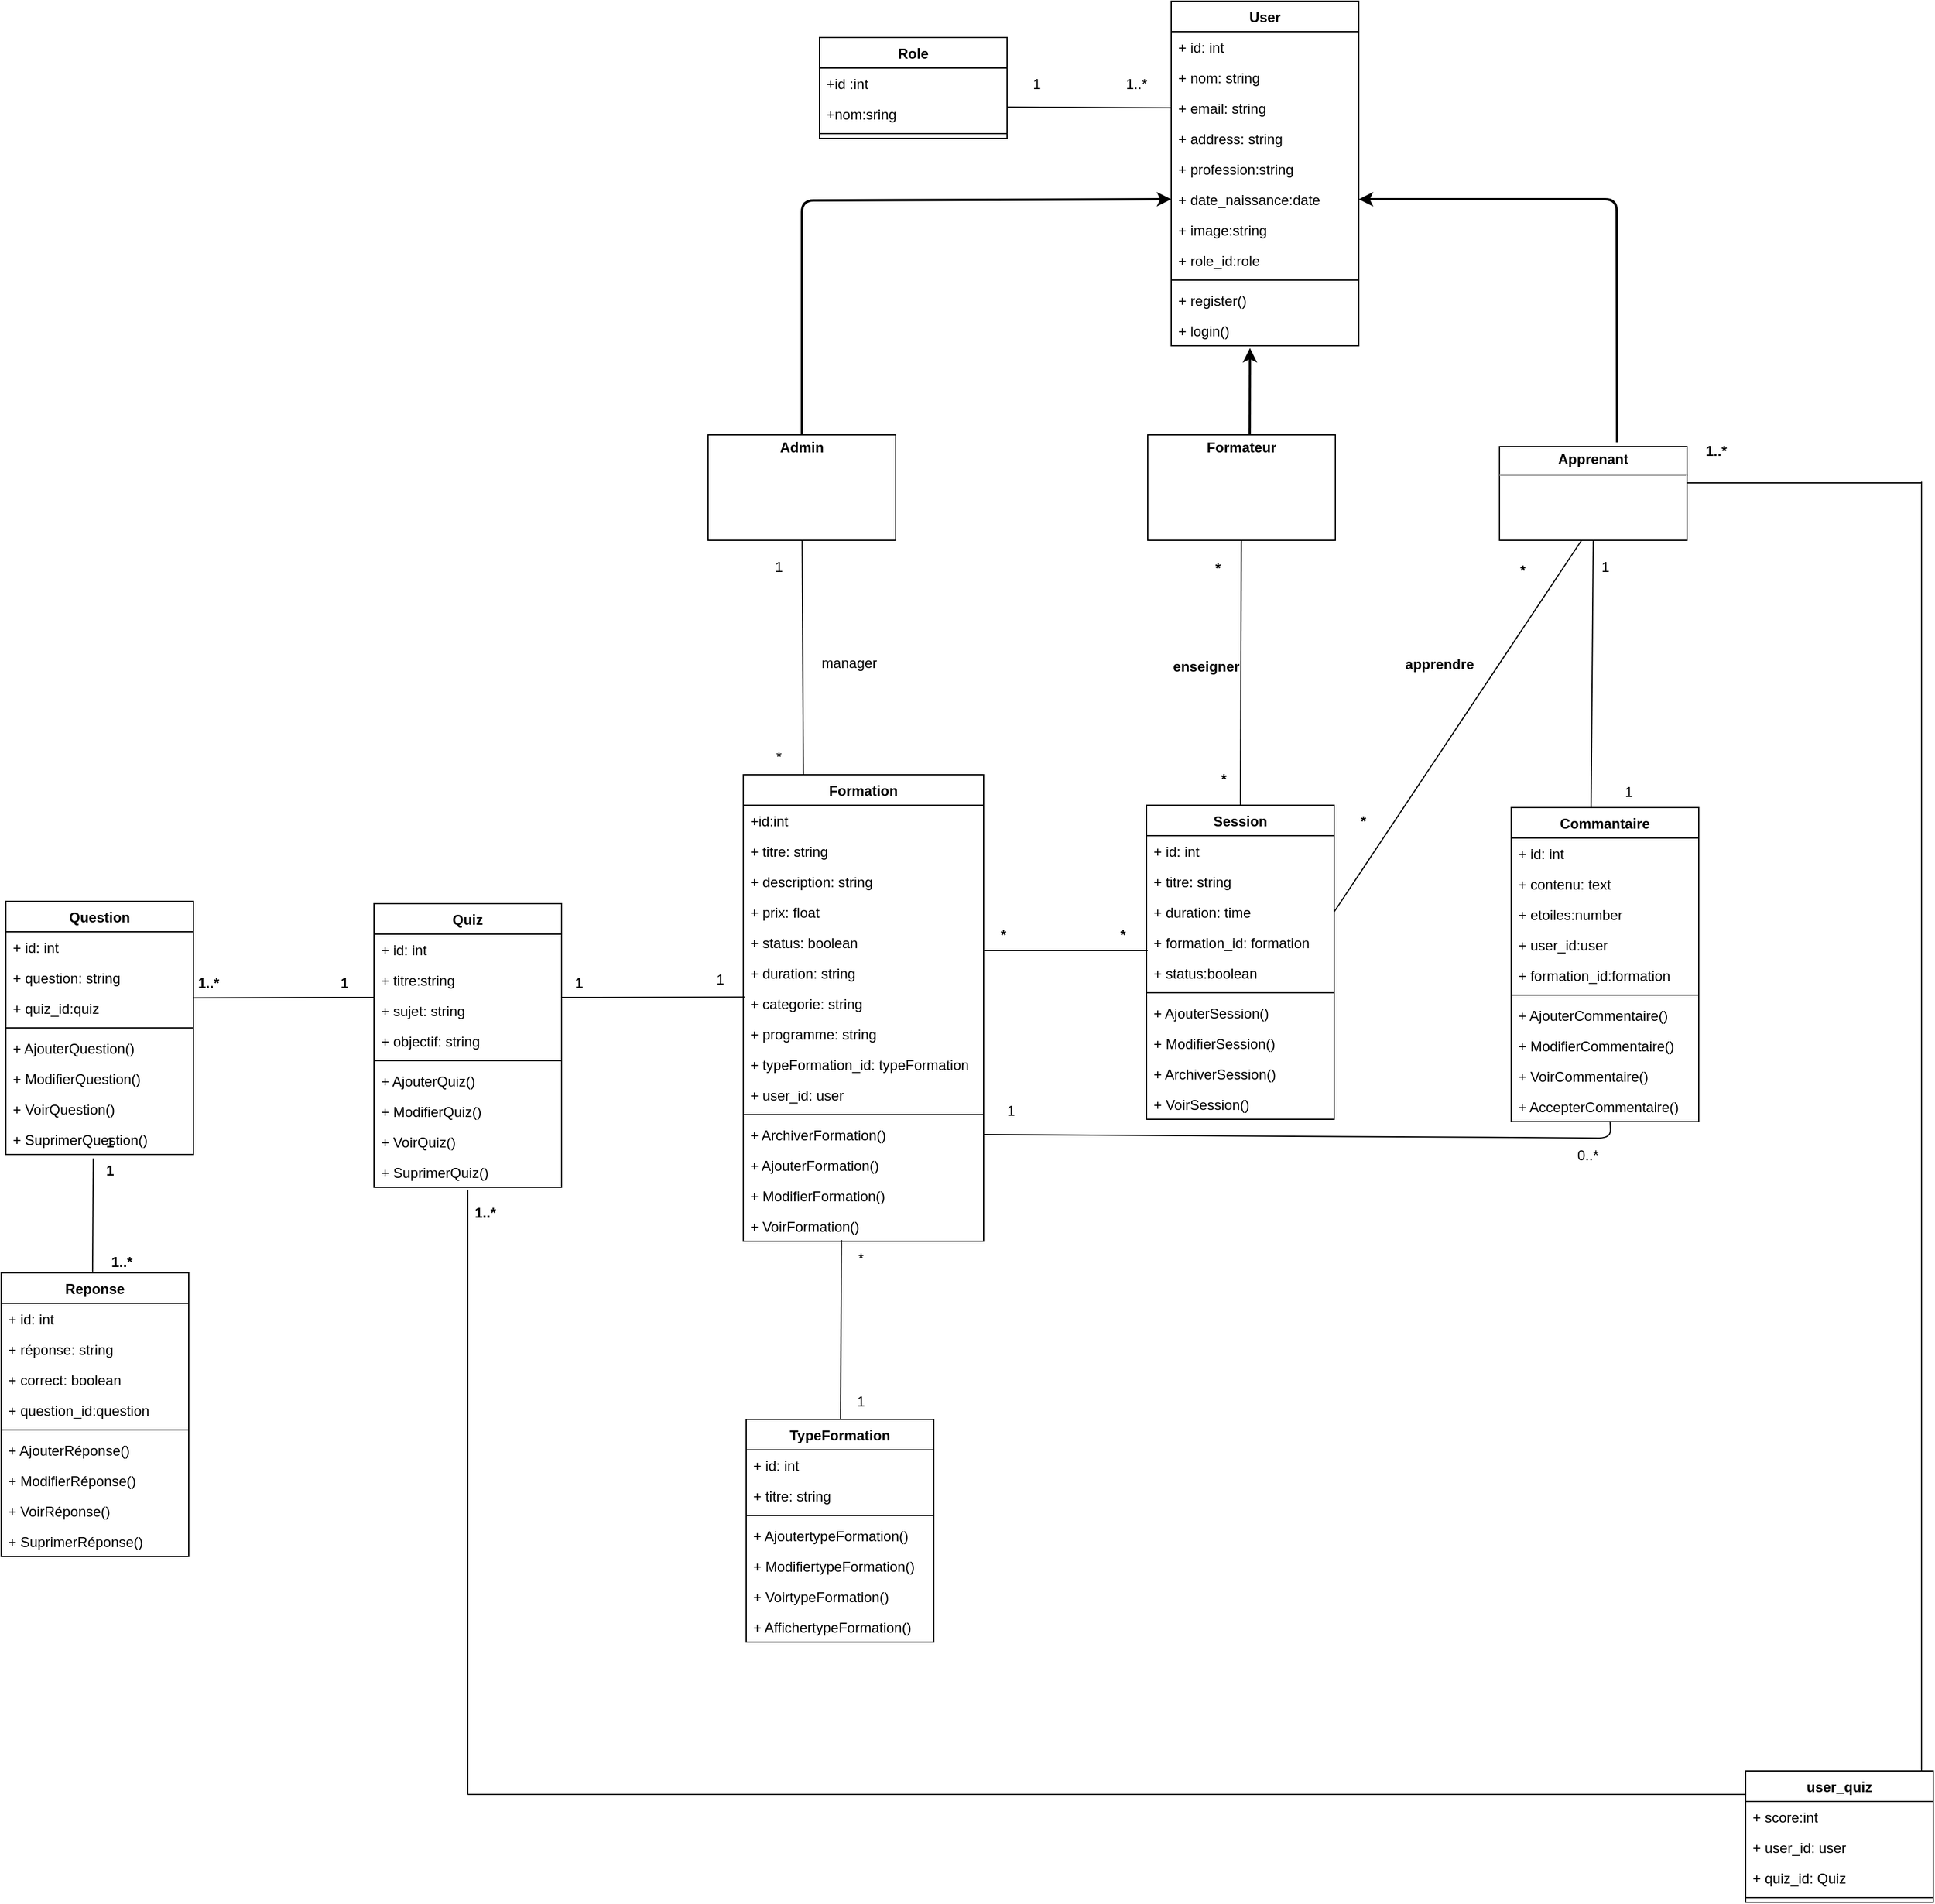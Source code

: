 <mxfile>
    <diagram id="KZnJ9WjlSOBFpc1w8O9c" name="Class Diagram">
        <mxGraphModel dx="6407" dy="113" grid="1" gridSize="10" guides="1" tooltips="1" connect="1" arrows="1" fold="1" page="0" pageScale="1" pageWidth="850" pageHeight="1100" math="0" shadow="0">
            <root>
                <mxCell id="0"/>
                <mxCell id="1" parent="0"/>
                <mxCell id="q2HMbp9EWCTCX8sFw67V-1" style="edgeStyle=none;html=1;entryX=1;entryY=0.5;entryDx=0;entryDy=0;endArrow=none;endFill=0;" edge="1" parent="1" target="q2HMbp9EWCTCX8sFw67V-28">
                    <mxGeometry relative="1" as="geometry">
                        <mxPoint x="-3770" y="930" as="sourcePoint"/>
                        <Array as="points"/>
                    </mxGeometry>
                </mxCell>
                <mxCell id="q2HMbp9EWCTCX8sFw67V-2" value="&lt;p style=&quot;margin:0px;margin-top:4px;text-align:center;&quot;&gt;&lt;b&gt;Apprenant&lt;/b&gt;&lt;/p&gt;&lt;hr size=&quot;1&quot;&gt;&lt;p style=&quot;margin:0px;margin-left:4px;&quot;&gt;&lt;br&gt;&lt;/p&gt;" style="verticalAlign=top;align=left;overflow=fill;fontSize=12;fontFamily=Helvetica;html=1;" vertex="1" parent="1">
                    <mxGeometry x="-3840" y="850" width="160" height="80" as="geometry"/>
                </mxCell>
                <mxCell id="q2HMbp9EWCTCX8sFw67V-3" style="edgeStyle=none;html=1;entryX=0.5;entryY=0;entryDx=0;entryDy=0;endArrow=none;endFill=0;" edge="1" parent="1" source="q2HMbp9EWCTCX8sFw67V-4" target="q2HMbp9EWCTCX8sFw67V-25">
                    <mxGeometry relative="1" as="geometry"/>
                </mxCell>
                <mxCell id="q2HMbp9EWCTCX8sFw67V-4" value="&lt;p style=&quot;margin:0px;margin-top:4px;text-align:center;&quot;&gt;&lt;b&gt;Formateur&lt;/b&gt;&lt;/p&gt;" style="verticalAlign=top;align=left;overflow=fill;fontSize=12;fontFamily=Helvetica;html=1;" vertex="1" parent="1">
                    <mxGeometry x="-4140" y="840" width="160" height="90" as="geometry"/>
                </mxCell>
                <mxCell id="q2HMbp9EWCTCX8sFw67V-5" value="*" style="text;align=center;fontStyle=1;verticalAlign=middle;spacingLeft=3;spacingRight=3;strokeColor=none;rotatable=0;points=[[0,0.5],[1,0.5]];portConstraint=eastwest;" vertex="1" parent="1">
                    <mxGeometry x="-4120" y="940" width="80" height="26" as="geometry"/>
                </mxCell>
                <mxCell id="q2HMbp9EWCTCX8sFw67V-6" value="*" style="text;align=center;fontStyle=1;verticalAlign=middle;spacingLeft=3;spacingRight=3;strokeColor=none;rotatable=0;points=[[0,0.5],[1,0.5]];portConstraint=eastwest;" vertex="1" parent="1">
                    <mxGeometry x="-3840" y="942" width="40" height="26" as="geometry"/>
                </mxCell>
                <mxCell id="q2HMbp9EWCTCX8sFw67V-7" value="Quiz" style="swimlane;fontStyle=1;align=center;verticalAlign=top;childLayout=stackLayout;horizontal=1;startSize=26;horizontalStack=0;resizeParent=1;resizeParentMax=0;resizeLast=0;collapsible=1;marginBottom=0;" vertex="1" parent="1">
                    <mxGeometry x="-4800" y="1240" width="160" height="242" as="geometry"/>
                </mxCell>
                <mxCell id="q2HMbp9EWCTCX8sFw67V-8" value="+ id: int&#10;&#10;&#10;&#10;&#10;&#10;&#10;&#10;" style="text;strokeColor=none;fillColor=none;align=left;verticalAlign=top;spacingLeft=4;spacingRight=4;overflow=hidden;rotatable=0;points=[[0,0.5],[1,0.5]];portConstraint=eastwest;" vertex="1" parent="q2HMbp9EWCTCX8sFw67V-7">
                    <mxGeometry y="26" width="160" height="26" as="geometry"/>
                </mxCell>
                <mxCell id="q2HMbp9EWCTCX8sFw67V-9" value="+ titre:string" style="text;strokeColor=none;fillColor=none;align=left;verticalAlign=top;spacingLeft=4;spacingRight=4;overflow=hidden;rotatable=0;points=[[0,0.5],[1,0.5]];portConstraint=eastwest;" vertex="1" parent="q2HMbp9EWCTCX8sFw67V-7">
                    <mxGeometry y="52" width="160" height="26" as="geometry"/>
                </mxCell>
                <mxCell id="q2HMbp9EWCTCX8sFw67V-10" value="+ sujet: string&#10;&#10;&#10;&#10;&#10;" style="text;strokeColor=none;fillColor=none;align=left;verticalAlign=top;spacingLeft=4;spacingRight=4;overflow=hidden;rotatable=0;points=[[0,0.5],[1,0.5]];portConstraint=eastwest;" vertex="1" parent="q2HMbp9EWCTCX8sFw67V-7">
                    <mxGeometry y="78" width="160" height="26" as="geometry"/>
                </mxCell>
                <mxCell id="q2HMbp9EWCTCX8sFw67V-11" value="+ objectif: string&#10;&#10;&#10;&#10;&#10;" style="text;strokeColor=none;fillColor=none;align=left;verticalAlign=top;spacingLeft=4;spacingRight=4;overflow=hidden;rotatable=0;points=[[0,0.5],[1,0.5]];portConstraint=eastwest;" vertex="1" parent="q2HMbp9EWCTCX8sFw67V-7">
                    <mxGeometry y="104" width="160" height="26" as="geometry"/>
                </mxCell>
                <mxCell id="q2HMbp9EWCTCX8sFw67V-12" value="" style="line;strokeWidth=1;fillColor=none;align=left;verticalAlign=middle;spacingTop=-1;spacingLeft=3;spacingRight=3;rotatable=0;labelPosition=right;points=[];portConstraint=eastwest;strokeColor=inherit;" vertex="1" parent="q2HMbp9EWCTCX8sFw67V-7">
                    <mxGeometry y="130" width="160" height="8" as="geometry"/>
                </mxCell>
                <mxCell id="q2HMbp9EWCTCX8sFw67V-13" value="+ AjouterQuiz()" style="text;strokeColor=none;fillColor=none;align=left;verticalAlign=top;spacingLeft=4;spacingRight=4;overflow=hidden;rotatable=0;points=[[0,0.5],[1,0.5]];portConstraint=eastwest;" vertex="1" parent="q2HMbp9EWCTCX8sFw67V-7">
                    <mxGeometry y="138" width="160" height="26" as="geometry"/>
                </mxCell>
                <mxCell id="q2HMbp9EWCTCX8sFw67V-14" value="+ ModifierQuiz()" style="text;strokeColor=none;fillColor=none;align=left;verticalAlign=top;spacingLeft=4;spacingRight=4;overflow=hidden;rotatable=0;points=[[0,0.5],[1,0.5]];portConstraint=eastwest;" vertex="1" parent="q2HMbp9EWCTCX8sFw67V-7">
                    <mxGeometry y="164" width="160" height="26" as="geometry"/>
                </mxCell>
                <mxCell id="q2HMbp9EWCTCX8sFw67V-15" value="+ VoirQuiz()" style="text;strokeColor=none;fillColor=none;align=left;verticalAlign=top;spacingLeft=4;spacingRight=4;overflow=hidden;rotatable=0;points=[[0,0.5],[1,0.5]];portConstraint=eastwest;" vertex="1" parent="q2HMbp9EWCTCX8sFw67V-7">
                    <mxGeometry y="190" width="160" height="26" as="geometry"/>
                </mxCell>
                <mxCell id="q2HMbp9EWCTCX8sFw67V-16" value="+ SuprimerQuiz()" style="text;strokeColor=none;fillColor=none;align=left;verticalAlign=top;spacingLeft=4;spacingRight=4;overflow=hidden;rotatable=0;points=[[0,0.5],[1,0.5]];portConstraint=eastwest;" vertex="1" parent="q2HMbp9EWCTCX8sFw67V-7">
                    <mxGeometry y="216" width="160" height="26" as="geometry"/>
                </mxCell>
                <mxCell id="q2HMbp9EWCTCX8sFw67V-17" value="1" style="text;align=center;fontStyle=1;verticalAlign=middle;spacingLeft=3;spacingRight=3;strokeColor=none;rotatable=0;points=[[0,0.5],[1,0.5]];portConstraint=eastwest;" vertex="1" parent="1">
                    <mxGeometry x="-4650" y="1294" width="50" height="26" as="geometry"/>
                </mxCell>
                <mxCell id="q2HMbp9EWCTCX8sFw67V-18" value="apprendre" style="text;align=center;fontStyle=1;verticalAlign=middle;spacingLeft=3;spacingRight=3;strokeColor=none;rotatable=0;points=[[0,0.5],[1,0.5]];portConstraint=eastwest;flipV=1;flipH=1;" vertex="1" parent="1">
                    <mxGeometry x="-3931" y="1022" width="80" height="26" as="geometry"/>
                </mxCell>
                <mxCell id="q2HMbp9EWCTCX8sFw67V-19" value="enseigner" style="text;align=center;fontStyle=1;verticalAlign=middle;spacingLeft=3;spacingRight=3;strokeColor=none;rotatable=0;points=[[0,0.5],[1,0.5]];portConstraint=eastwest;" vertex="1" parent="1">
                    <mxGeometry x="-4130" y="1024" width="80" height="26" as="geometry"/>
                </mxCell>
                <mxCell id="q2HMbp9EWCTCX8sFw67V-20" style="edgeStyle=none;html=1;startArrow=none;startFill=0;endArrow=none;endFill=0;entryX=0.007;entryY=1.296;entryDx=0;entryDy=0;entryPerimeter=0;" edge="1" parent="1">
                    <mxGeometry relative="1" as="geometry">
                        <mxPoint x="-4483.88" y="1319.696" as="targetPoint"/>
                        <mxPoint x="-4640" y="1320" as="sourcePoint"/>
                    </mxGeometry>
                </mxCell>
                <mxCell id="q2HMbp9EWCTCX8sFw67V-21" value="*" style="text;align=center;fontStyle=1;verticalAlign=middle;spacingLeft=3;spacingRight=3;strokeColor=none;rotatable=0;points=[[0,0.5],[1,0.5]];portConstraint=eastwest;" vertex="1" parent="1">
                    <mxGeometry x="-4100" y="1120" width="50" height="26" as="geometry"/>
                </mxCell>
                <mxCell id="q2HMbp9EWCTCX8sFw67V-22" value="*" style="text;align=center;fontStyle=1;verticalAlign=middle;spacingLeft=3;spacingRight=3;strokeColor=none;rotatable=0;points=[[0,0.5],[1,0.5]];portConstraint=eastwest;" vertex="1" parent="1">
                    <mxGeometry x="-3981" y="1156" width="50" height="26" as="geometry"/>
                </mxCell>
                <mxCell id="q2HMbp9EWCTCX8sFw67V-23" value="*" style="text;align=center;fontStyle=1;verticalAlign=middle;spacingLeft=3;spacingRight=3;strokeColor=none;rotatable=0;points=[[0,0.5],[1,0.5]];portConstraint=eastwest;" vertex="1" parent="1">
                    <mxGeometry x="-4285.5" y="1253" width="45" height="26" as="geometry"/>
                </mxCell>
                <mxCell id="q2HMbp9EWCTCX8sFw67V-24" value="*" style="text;align=center;fontStyle=1;verticalAlign=middle;spacingLeft=3;spacingRight=3;strokeColor=none;rotatable=0;points=[[0,0.5],[1,0.5]];portConstraint=eastwest;" vertex="1" parent="1">
                    <mxGeometry x="-4181" y="1253" width="40" height="26" as="geometry"/>
                </mxCell>
                <mxCell id="q2HMbp9EWCTCX8sFw67V-25" value="Session" style="swimlane;fontStyle=1;align=center;verticalAlign=top;childLayout=stackLayout;horizontal=1;startSize=26;horizontalStack=0;resizeParent=1;resizeParentMax=0;resizeLast=0;collapsible=1;marginBottom=0;" vertex="1" parent="1">
                    <mxGeometry x="-4141" y="1156" width="160" height="268" as="geometry"/>
                </mxCell>
                <mxCell id="q2HMbp9EWCTCX8sFw67V-26" value="+ id: int&#10;" style="text;strokeColor=none;fillColor=none;align=left;verticalAlign=top;spacingLeft=4;spacingRight=4;overflow=hidden;rotatable=0;points=[[0,0.5],[1,0.5]];portConstraint=eastwest;" vertex="1" parent="q2HMbp9EWCTCX8sFw67V-25">
                    <mxGeometry y="26" width="160" height="26" as="geometry"/>
                </mxCell>
                <mxCell id="q2HMbp9EWCTCX8sFw67V-27" value="+ titre: string&#10;" style="text;strokeColor=none;fillColor=none;align=left;verticalAlign=top;spacingLeft=4;spacingRight=4;overflow=hidden;rotatable=0;points=[[0,0.5],[1,0.5]];portConstraint=eastwest;" vertex="1" parent="q2HMbp9EWCTCX8sFw67V-25">
                    <mxGeometry y="52" width="160" height="26" as="geometry"/>
                </mxCell>
                <mxCell id="q2HMbp9EWCTCX8sFw67V-28" value="+ duration: time&#10;" style="text;strokeColor=none;fillColor=none;align=left;verticalAlign=top;spacingLeft=4;spacingRight=4;overflow=hidden;rotatable=0;points=[[0,0.5],[1,0.5]];portConstraint=eastwest;" vertex="1" parent="q2HMbp9EWCTCX8sFw67V-25">
                    <mxGeometry y="78" width="160" height="26" as="geometry"/>
                </mxCell>
                <mxCell id="q2HMbp9EWCTCX8sFw67V-29" value="+ formation_id: formation&#10;" style="text;strokeColor=none;fillColor=none;align=left;verticalAlign=top;spacingLeft=4;spacingRight=4;overflow=hidden;rotatable=0;points=[[0,0.5],[1,0.5]];portConstraint=eastwest;" vertex="1" parent="q2HMbp9EWCTCX8sFw67V-25">
                    <mxGeometry y="104" width="160" height="26" as="geometry"/>
                </mxCell>
                <mxCell id="q2HMbp9EWCTCX8sFw67V-30" value="+ status:boolean" style="text;strokeColor=none;fillColor=none;align=left;verticalAlign=top;spacingLeft=4;spacingRight=4;overflow=hidden;rotatable=0;points=[[0,0.5],[1,0.5]];portConstraint=eastwest;" vertex="1" parent="q2HMbp9EWCTCX8sFw67V-25">
                    <mxGeometry y="130" width="160" height="26" as="geometry"/>
                </mxCell>
                <mxCell id="q2HMbp9EWCTCX8sFw67V-31" value="" style="line;strokeWidth=1;fillColor=none;align=left;verticalAlign=middle;spacingTop=-1;spacingLeft=3;spacingRight=3;rotatable=0;labelPosition=right;points=[];portConstraint=eastwest;strokeColor=inherit;" vertex="1" parent="q2HMbp9EWCTCX8sFw67V-25">
                    <mxGeometry y="156" width="160" height="8" as="geometry"/>
                </mxCell>
                <mxCell id="q2HMbp9EWCTCX8sFw67V-32" value="+ AjouterSession()" style="text;strokeColor=none;fillColor=none;align=left;verticalAlign=top;spacingLeft=4;spacingRight=4;overflow=hidden;rotatable=0;points=[[0,0.5],[1,0.5]];portConstraint=eastwest;" vertex="1" parent="q2HMbp9EWCTCX8sFw67V-25">
                    <mxGeometry y="164" width="160" height="26" as="geometry"/>
                </mxCell>
                <mxCell id="q2HMbp9EWCTCX8sFw67V-33" value="+ ModifierSession()" style="text;strokeColor=none;fillColor=none;align=left;verticalAlign=top;spacingLeft=4;spacingRight=4;overflow=hidden;rotatable=0;points=[[0,0.5],[1,0.5]];portConstraint=eastwest;" vertex="1" parent="q2HMbp9EWCTCX8sFw67V-25">
                    <mxGeometry y="190" width="160" height="26" as="geometry"/>
                </mxCell>
                <mxCell id="q2HMbp9EWCTCX8sFw67V-34" value="+ ArchiverSession()" style="text;strokeColor=none;fillColor=none;align=left;verticalAlign=top;spacingLeft=4;spacingRight=4;overflow=hidden;rotatable=0;points=[[0,0.5],[1,0.5]];portConstraint=eastwest;" vertex="1" parent="q2HMbp9EWCTCX8sFw67V-25">
                    <mxGeometry y="216" width="160" height="26" as="geometry"/>
                </mxCell>
                <mxCell id="q2HMbp9EWCTCX8sFw67V-35" value="+ VoirSession()" style="text;strokeColor=none;fillColor=none;align=left;verticalAlign=top;spacingLeft=4;spacingRight=4;overflow=hidden;rotatable=0;points=[[0,0.5],[1,0.5]];portConstraint=eastwest;" vertex="1" parent="q2HMbp9EWCTCX8sFw67V-25">
                    <mxGeometry y="242" width="160" height="26" as="geometry"/>
                </mxCell>
                <mxCell id="q2HMbp9EWCTCX8sFw67V-36" style="edgeStyle=none;html=1;exitX=1.003;exitY=0.769;exitDx=0;exitDy=0;endArrow=none;endFill=0;exitPerimeter=0;" edge="1" parent="1" source="q2HMbp9EWCTCX8sFw67V-85">
                    <mxGeometry relative="1" as="geometry">
                        <mxPoint x="-4322.76" y="1279.864" as="sourcePoint"/>
                        <mxPoint x="-4140" y="1280" as="targetPoint"/>
                    </mxGeometry>
                </mxCell>
                <mxCell id="q2HMbp9EWCTCX8sFw67V-37" style="edgeStyle=none;html=1;entryX=-0.042;entryY=-0.032;entryDx=0;entryDy=0;endArrow=none;endFill=0;entryPerimeter=0;" edge="1" parent="1" source="q2HMbp9EWCTCX8sFw67V-38" target="q2HMbp9EWCTCX8sFw67V-107">
                    <mxGeometry relative="1" as="geometry">
                        <mxPoint x="-4327" y="1419" as="targetPoint"/>
                    </mxGeometry>
                </mxCell>
                <mxCell id="q2HMbp9EWCTCX8sFw67V-38" value="TypeFormation" style="swimlane;fontStyle=1;align=center;verticalAlign=top;childLayout=stackLayout;horizontal=1;startSize=26;horizontalStack=0;resizeParent=1;resizeParentMax=0;resizeLast=0;collapsible=1;marginBottom=0;" vertex="1" parent="1">
                    <mxGeometry x="-4482.5" y="1680" width="160" height="190" as="geometry"/>
                </mxCell>
                <mxCell id="q2HMbp9EWCTCX8sFw67V-39" value="+ id: int" style="text;strokeColor=none;fillColor=none;align=left;verticalAlign=top;spacingLeft=4;spacingRight=4;overflow=hidden;rotatable=0;points=[[0,0.5],[1,0.5]];portConstraint=eastwest;" vertex="1" parent="q2HMbp9EWCTCX8sFw67V-38">
                    <mxGeometry y="26" width="160" height="26" as="geometry"/>
                </mxCell>
                <mxCell id="q2HMbp9EWCTCX8sFw67V-40" value="+ titre: string" style="text;strokeColor=none;fillColor=none;align=left;verticalAlign=top;spacingLeft=4;spacingRight=4;overflow=hidden;rotatable=0;points=[[0,0.5],[1,0.5]];portConstraint=eastwest;" vertex="1" parent="q2HMbp9EWCTCX8sFw67V-38">
                    <mxGeometry y="52" width="160" height="26" as="geometry"/>
                </mxCell>
                <mxCell id="q2HMbp9EWCTCX8sFw67V-41" value="" style="line;strokeWidth=1;fillColor=none;align=left;verticalAlign=middle;spacingTop=-1;spacingLeft=3;spacingRight=3;rotatable=0;labelPosition=right;points=[];portConstraint=eastwest;strokeColor=inherit;" vertex="1" parent="q2HMbp9EWCTCX8sFw67V-38">
                    <mxGeometry y="78" width="160" height="8" as="geometry"/>
                </mxCell>
                <mxCell id="q2HMbp9EWCTCX8sFw67V-42" value="+ AjoutertypeFormation()" style="text;strokeColor=none;fillColor=none;align=left;verticalAlign=top;spacingLeft=4;spacingRight=4;overflow=hidden;rotatable=0;points=[[0,0.5],[1,0.5]];portConstraint=eastwest;" vertex="1" parent="q2HMbp9EWCTCX8sFw67V-38">
                    <mxGeometry y="86" width="160" height="26" as="geometry"/>
                </mxCell>
                <mxCell id="q2HMbp9EWCTCX8sFw67V-43" value="+ ModifiertypeFormation()" style="text;strokeColor=none;fillColor=none;align=left;verticalAlign=top;spacingLeft=4;spacingRight=4;overflow=hidden;rotatable=0;points=[[0,0.5],[1,0.5]];portConstraint=eastwest;" vertex="1" parent="q2HMbp9EWCTCX8sFw67V-38">
                    <mxGeometry y="112" width="160" height="26" as="geometry"/>
                </mxCell>
                <mxCell id="q2HMbp9EWCTCX8sFw67V-44" value="+ VoirtypeFormation()" style="text;strokeColor=none;fillColor=none;align=left;verticalAlign=top;spacingLeft=4;spacingRight=4;overflow=hidden;rotatable=0;points=[[0,0.5],[1,0.5]];portConstraint=eastwest;" vertex="1" parent="q2HMbp9EWCTCX8sFw67V-38">
                    <mxGeometry y="138" width="160" height="26" as="geometry"/>
                </mxCell>
                <mxCell id="q2HMbp9EWCTCX8sFw67V-45" value="+ AffichertypeFormation()" style="text;strokeColor=none;fillColor=none;align=left;verticalAlign=top;spacingLeft=4;spacingRight=4;overflow=hidden;rotatable=0;points=[[0,0.5],[1,0.5]];portConstraint=eastwest;" vertex="1" parent="q2HMbp9EWCTCX8sFw67V-38">
                    <mxGeometry y="164" width="160" height="26" as="geometry"/>
                </mxCell>
                <mxCell id="q2HMbp9EWCTCX8sFw67V-46" value="1" style="text;html=1;align=center;verticalAlign=middle;resizable=0;points=[];autosize=1;strokeColor=none;fillColor=none;" vertex="1" parent="1">
                    <mxGeometry x="-4400" y="1650" width="30" height="30" as="geometry"/>
                </mxCell>
                <mxCell id="q2HMbp9EWCTCX8sFw67V-47" value="User" style="swimlane;fontStyle=1;align=center;verticalAlign=top;childLayout=stackLayout;horizontal=1;startSize=26;horizontalStack=0;resizeParent=1;resizeParentMax=0;resizeLast=0;collapsible=1;marginBottom=0;" vertex="1" parent="1">
                    <mxGeometry x="-4120" y="470" width="160" height="294" as="geometry"/>
                </mxCell>
                <mxCell id="q2HMbp9EWCTCX8sFw67V-48" value="+ id: int" style="text;strokeColor=none;fillColor=none;align=left;verticalAlign=top;spacingLeft=4;spacingRight=4;overflow=hidden;rotatable=0;points=[[0,0.5],[1,0.5]];portConstraint=eastwest;" vertex="1" parent="q2HMbp9EWCTCX8sFw67V-47">
                    <mxGeometry y="26" width="160" height="26" as="geometry"/>
                </mxCell>
                <mxCell id="q2HMbp9EWCTCX8sFw67V-49" value="+ nom: string" style="text;strokeColor=none;fillColor=none;align=left;verticalAlign=top;spacingLeft=4;spacingRight=4;overflow=hidden;rotatable=0;points=[[0,0.5],[1,0.5]];portConstraint=eastwest;" vertex="1" parent="q2HMbp9EWCTCX8sFw67V-47">
                    <mxGeometry y="52" width="160" height="26" as="geometry"/>
                </mxCell>
                <mxCell id="q2HMbp9EWCTCX8sFw67V-50" value="+ email: string" style="text;strokeColor=none;fillColor=none;align=left;verticalAlign=top;spacingLeft=4;spacingRight=4;overflow=hidden;rotatable=0;points=[[0,0.5],[1,0.5]];portConstraint=eastwest;" vertex="1" parent="q2HMbp9EWCTCX8sFw67V-47">
                    <mxGeometry y="78" width="160" height="26" as="geometry"/>
                </mxCell>
                <mxCell id="q2HMbp9EWCTCX8sFw67V-51" value="+ address: string" style="text;strokeColor=none;fillColor=none;align=left;verticalAlign=top;spacingLeft=4;spacingRight=4;overflow=hidden;rotatable=0;points=[[0,0.5],[1,0.5]];portConstraint=eastwest;" vertex="1" parent="q2HMbp9EWCTCX8sFw67V-47">
                    <mxGeometry y="104" width="160" height="26" as="geometry"/>
                </mxCell>
                <mxCell id="q2HMbp9EWCTCX8sFw67V-52" value="+ profession:string" style="text;strokeColor=none;fillColor=none;align=left;verticalAlign=top;spacingLeft=4;spacingRight=4;overflow=hidden;rotatable=0;points=[[0,0.5],[1,0.5]];portConstraint=eastwest;" vertex="1" parent="q2HMbp9EWCTCX8sFw67V-47">
                    <mxGeometry y="130" width="160" height="26" as="geometry"/>
                </mxCell>
                <mxCell id="q2HMbp9EWCTCX8sFw67V-53" value="+ date_naissance:date" style="text;strokeColor=none;fillColor=none;align=left;verticalAlign=top;spacingLeft=4;spacingRight=4;overflow=hidden;rotatable=0;points=[[0,0.5],[1,0.5]];portConstraint=eastwest;" vertex="1" parent="q2HMbp9EWCTCX8sFw67V-47">
                    <mxGeometry y="156" width="160" height="26" as="geometry"/>
                </mxCell>
                <mxCell id="q2HMbp9EWCTCX8sFw67V-54" value="+ image:string" style="text;strokeColor=none;fillColor=none;align=left;verticalAlign=top;spacingLeft=4;spacingRight=4;overflow=hidden;rotatable=0;points=[[0,0.5],[1,0.5]];portConstraint=eastwest;" vertex="1" parent="q2HMbp9EWCTCX8sFw67V-47">
                    <mxGeometry y="182" width="160" height="26" as="geometry"/>
                </mxCell>
                <mxCell id="q2HMbp9EWCTCX8sFw67V-55" value="+ role_id:role" style="text;strokeColor=none;fillColor=none;align=left;verticalAlign=top;spacingLeft=4;spacingRight=4;overflow=hidden;rotatable=0;points=[[0,0.5],[1,0.5]];portConstraint=eastwest;" vertex="1" parent="q2HMbp9EWCTCX8sFw67V-47">
                    <mxGeometry y="208" width="160" height="26" as="geometry"/>
                </mxCell>
                <mxCell id="q2HMbp9EWCTCX8sFw67V-56" value="" style="line;strokeWidth=1;fillColor=none;align=left;verticalAlign=middle;spacingTop=-1;spacingLeft=3;spacingRight=3;rotatable=0;labelPosition=right;points=[];portConstraint=eastwest;strokeColor=inherit;" vertex="1" parent="q2HMbp9EWCTCX8sFw67V-47">
                    <mxGeometry y="234" width="160" height="8" as="geometry"/>
                </mxCell>
                <mxCell id="q2HMbp9EWCTCX8sFw67V-57" value="+ register()" style="text;strokeColor=none;fillColor=none;align=left;verticalAlign=top;spacingLeft=4;spacingRight=4;overflow=hidden;rotatable=0;points=[[0,0.5],[1,0.5]];portConstraint=eastwest;" vertex="1" parent="q2HMbp9EWCTCX8sFw67V-47">
                    <mxGeometry y="242" width="160" height="26" as="geometry"/>
                </mxCell>
                <mxCell id="q2HMbp9EWCTCX8sFw67V-58" value="+ login()" style="text;strokeColor=none;fillColor=none;align=left;verticalAlign=top;spacingLeft=4;spacingRight=4;overflow=hidden;rotatable=0;points=[[0,0.5],[1,0.5]];portConstraint=eastwest;" vertex="1" parent="q2HMbp9EWCTCX8sFw67V-47">
                    <mxGeometry y="268" width="160" height="26" as="geometry"/>
                </mxCell>
                <mxCell id="q2HMbp9EWCTCX8sFw67V-59" style="edgeStyle=none;html=1;strokeWidth=2;startArrow=classic;startFill=1;endArrow=none;endFill=0;exitX=1;exitY=0.5;exitDx=0;exitDy=0;entryX=0.627;entryY=-0.046;entryDx=0;entryDy=0;entryPerimeter=0;" edge="1" parent="1" source="q2HMbp9EWCTCX8sFw67V-53" target="q2HMbp9EWCTCX8sFw67V-2">
                    <mxGeometry relative="1" as="geometry">
                        <mxPoint x="-3740" y="840" as="targetPoint"/>
                        <Array as="points">
                            <mxPoint x="-3740" y="639"/>
                        </Array>
                        <mxPoint x="-3790" y="640" as="sourcePoint"/>
                    </mxGeometry>
                </mxCell>
                <mxCell id="q2HMbp9EWCTCX8sFw67V-60" style="html=1;startArrow=none;startFill=0;endArrow=none;endFill=0;exitX=0.527;exitY=0.975;exitDx=0;exitDy=0;exitPerimeter=0;entryX=1;entryY=0.5;entryDx=0;entryDy=0;" edge="1" parent="1" source="q2HMbp9EWCTCX8sFw67V-72" target="q2HMbp9EWCTCX8sFw67V-92">
                    <mxGeometry relative="1" as="geometry">
                        <mxPoint x="-4325" y="1440" as="targetPoint"/>
                        <Array as="points">
                            <mxPoint x="-3745" y="1440"/>
                        </Array>
                        <mxPoint x="-3745" y="1374" as="sourcePoint"/>
                    </mxGeometry>
                </mxCell>
                <mxCell id="q2HMbp9EWCTCX8sFw67V-61" style="edgeStyle=none;html=1;entryX=0.5;entryY=1;entryDx=0;entryDy=0;startArrow=none;startFill=0;endArrow=none;endFill=0;exitX=0.426;exitY=0.007;exitDx=0;exitDy=0;exitPerimeter=0;" edge="1" parent="1" source="q2HMbp9EWCTCX8sFw67V-62" target="q2HMbp9EWCTCX8sFw67V-2">
                    <mxGeometry relative="1" as="geometry"/>
                </mxCell>
                <mxCell id="q2HMbp9EWCTCX8sFw67V-62" value="Commantaire" style="swimlane;fontStyle=1;align=center;verticalAlign=top;childLayout=stackLayout;horizontal=1;startSize=26;horizontalStack=0;resizeParent=1;resizeParentMax=0;resizeLast=0;collapsible=1;marginBottom=0;" vertex="1" parent="1">
                    <mxGeometry x="-3830" y="1158" width="160" height="268" as="geometry"/>
                </mxCell>
                <mxCell id="q2HMbp9EWCTCX8sFw67V-63" value="+ id: int" style="text;strokeColor=none;fillColor=none;align=left;verticalAlign=top;spacingLeft=4;spacingRight=4;overflow=hidden;rotatable=0;points=[[0,0.5],[1,0.5]];portConstraint=eastwest;" vertex="1" parent="q2HMbp9EWCTCX8sFw67V-62">
                    <mxGeometry y="26" width="160" height="26" as="geometry"/>
                </mxCell>
                <mxCell id="q2HMbp9EWCTCX8sFw67V-64" value="+ contenu: text" style="text;strokeColor=none;fillColor=none;align=left;verticalAlign=top;spacingLeft=4;spacingRight=4;overflow=hidden;rotatable=0;points=[[0,0.5],[1,0.5]];portConstraint=eastwest;" vertex="1" parent="q2HMbp9EWCTCX8sFw67V-62">
                    <mxGeometry y="52" width="160" height="26" as="geometry"/>
                </mxCell>
                <mxCell id="q2HMbp9EWCTCX8sFw67V-65" value="+ etoiles:number" style="text;strokeColor=none;fillColor=none;align=left;verticalAlign=top;spacingLeft=4;spacingRight=4;overflow=hidden;rotatable=0;points=[[0,0.5],[1,0.5]];portConstraint=eastwest;" vertex="1" parent="q2HMbp9EWCTCX8sFw67V-62">
                    <mxGeometry y="78" width="160" height="26" as="geometry"/>
                </mxCell>
                <mxCell id="q2HMbp9EWCTCX8sFw67V-66" value="+ user_id:user" style="text;strokeColor=none;fillColor=none;align=left;verticalAlign=top;spacingLeft=4;spacingRight=4;overflow=hidden;rotatable=0;points=[[0,0.5],[1,0.5]];portConstraint=eastwest;" vertex="1" parent="q2HMbp9EWCTCX8sFw67V-62">
                    <mxGeometry y="104" width="160" height="26" as="geometry"/>
                </mxCell>
                <mxCell id="q2HMbp9EWCTCX8sFw67V-67" value="+ formation_id:formation" style="text;strokeColor=none;fillColor=none;align=left;verticalAlign=top;spacingLeft=4;spacingRight=4;overflow=hidden;rotatable=0;points=[[0,0.5],[1,0.5]];portConstraint=eastwest;" vertex="1" parent="q2HMbp9EWCTCX8sFw67V-62">
                    <mxGeometry y="130" width="160" height="26" as="geometry"/>
                </mxCell>
                <mxCell id="q2HMbp9EWCTCX8sFw67V-68" value="" style="line;strokeWidth=1;fillColor=none;align=left;verticalAlign=middle;spacingTop=-1;spacingLeft=3;spacingRight=3;rotatable=0;labelPosition=right;points=[];portConstraint=eastwest;strokeColor=inherit;" vertex="1" parent="q2HMbp9EWCTCX8sFw67V-62">
                    <mxGeometry y="156" width="160" height="8" as="geometry"/>
                </mxCell>
                <mxCell id="q2HMbp9EWCTCX8sFw67V-69" value="+ AjouterCommentaire()" style="text;strokeColor=none;fillColor=none;align=left;verticalAlign=top;spacingLeft=4;spacingRight=4;overflow=hidden;rotatable=0;points=[[0,0.5],[1,0.5]];portConstraint=eastwest;" vertex="1" parent="q2HMbp9EWCTCX8sFw67V-62">
                    <mxGeometry y="164" width="160" height="26" as="geometry"/>
                </mxCell>
                <mxCell id="q2HMbp9EWCTCX8sFw67V-70" value="+ ModifierCommentaire()" style="text;strokeColor=none;fillColor=none;align=left;verticalAlign=top;spacingLeft=4;spacingRight=4;overflow=hidden;rotatable=0;points=[[0,0.5],[1,0.5]];portConstraint=eastwest;" vertex="1" parent="q2HMbp9EWCTCX8sFw67V-62">
                    <mxGeometry y="190" width="160" height="26" as="geometry"/>
                </mxCell>
                <mxCell id="q2HMbp9EWCTCX8sFw67V-71" value="+ VoirCommentaire()" style="text;strokeColor=none;fillColor=none;align=left;verticalAlign=top;spacingLeft=4;spacingRight=4;overflow=hidden;rotatable=0;points=[[0,0.5],[1,0.5]];portConstraint=eastwest;" vertex="1" parent="q2HMbp9EWCTCX8sFw67V-62">
                    <mxGeometry y="216" width="160" height="26" as="geometry"/>
                </mxCell>
                <mxCell id="q2HMbp9EWCTCX8sFw67V-72" value="+ AccepterCommentaire()" style="text;strokeColor=none;fillColor=none;align=left;verticalAlign=top;spacingLeft=4;spacingRight=4;overflow=hidden;rotatable=0;points=[[0,0.5],[1,0.5]];portConstraint=eastwest;" vertex="1" parent="q2HMbp9EWCTCX8sFw67V-62">
                    <mxGeometry y="242" width="160" height="26" as="geometry"/>
                </mxCell>
                <mxCell id="q2HMbp9EWCTCX8sFw67V-73" style="edgeStyle=none;html=1;startArrow=none;startFill=0;endArrow=none;endFill=0;entryX=0.25;entryY=0;entryDx=0;entryDy=0;" edge="1" parent="1" source="q2HMbp9EWCTCX8sFw67V-74" target="q2HMbp9EWCTCX8sFw67V-80">
                    <mxGeometry relative="1" as="geometry">
                        <mxPoint x="-4435" y="1120" as="targetPoint"/>
                    </mxGeometry>
                </mxCell>
                <mxCell id="q2HMbp9EWCTCX8sFw67V-74" value="&lt;p style=&quot;margin:0px;margin-top:4px;text-align:center;&quot;&gt;&lt;b&gt;Admin&lt;/b&gt;&lt;/p&gt;&lt;p style=&quot;margin:0px;margin-left:4px;&quot;&gt;&lt;br&gt;&lt;/p&gt;" style="verticalAlign=top;align=left;overflow=fill;fontSize=12;fontFamily=Helvetica;html=1;" vertex="1" parent="1">
                    <mxGeometry x="-4515" y="840" width="160" height="90" as="geometry"/>
                </mxCell>
                <mxCell id="q2HMbp9EWCTCX8sFw67V-75" style="edgeStyle=none;html=1;strokeWidth=2;startArrow=classic;startFill=1;endArrow=none;endFill=0;entryX=0.5;entryY=0;entryDx=0;entryDy=0;exitX=0;exitY=0.5;exitDx=0;exitDy=0;" edge="1" parent="1" source="q2HMbp9EWCTCX8sFw67V-53" target="q2HMbp9EWCTCX8sFw67V-74">
                    <mxGeometry relative="1" as="geometry">
                        <mxPoint x="-4580" y="856" as="targetPoint"/>
                        <Array as="points">
                            <mxPoint x="-4435" y="640"/>
                        </Array>
                        <mxPoint x="-4180" y="560" as="sourcePoint"/>
                    </mxGeometry>
                </mxCell>
                <mxCell id="q2HMbp9EWCTCX8sFw67V-76" style="html=1;strokeWidth=2;startArrow=classic;startFill=1;endArrow=none;endFill=0;exitX=0.42;exitY=1.078;exitDx=0;exitDy=0;exitPerimeter=0;" edge="1" parent="1" source="q2HMbp9EWCTCX8sFw67V-58">
                    <mxGeometry relative="1" as="geometry">
                        <mxPoint x="-4053" y="840" as="targetPoint"/>
                        <mxPoint x="-4410" y="670" as="sourcePoint"/>
                    </mxGeometry>
                </mxCell>
                <mxCell id="q2HMbp9EWCTCX8sFw67V-77" value="1" style="text;html=1;align=center;verticalAlign=middle;resizable=0;points=[];autosize=1;strokeColor=none;fillColor=none;" vertex="1" parent="1">
                    <mxGeometry x="-4470" y="938" width="30" height="30" as="geometry"/>
                </mxCell>
                <mxCell id="q2HMbp9EWCTCX8sFw67V-78" value="*" style="text;html=1;align=center;verticalAlign=middle;resizable=0;points=[];autosize=1;strokeColor=none;fillColor=none;" vertex="1" parent="1">
                    <mxGeometry x="-4470" y="1100" width="30" height="30" as="geometry"/>
                </mxCell>
                <mxCell id="q2HMbp9EWCTCX8sFw67V-79" value="manager" style="text;html=1;align=center;verticalAlign=middle;resizable=0;points=[];autosize=1;strokeColor=none;fillColor=none;" vertex="1" parent="1">
                    <mxGeometry x="-4430" y="1020" width="70" height="30" as="geometry"/>
                </mxCell>
                <mxCell id="q2HMbp9EWCTCX8sFw67V-80" value="Formation" style="swimlane;fontStyle=1;align=center;verticalAlign=top;childLayout=stackLayout;horizontal=1;startSize=26;horizontalStack=0;resizeParent=1;resizeParentMax=0;resizeLast=0;collapsible=1;marginBottom=0;" vertex="1" parent="1">
                    <mxGeometry x="-4485" y="1130" width="205" height="398" as="geometry"/>
                </mxCell>
                <mxCell id="q2HMbp9EWCTCX8sFw67V-81" value="+id:int" style="text;strokeColor=none;fillColor=none;align=left;verticalAlign=top;spacingLeft=4;spacingRight=4;overflow=hidden;rotatable=0;points=[[0,0.5],[1,0.5]];portConstraint=eastwest;" vertex="1" parent="q2HMbp9EWCTCX8sFw67V-80">
                    <mxGeometry y="26" width="205" height="26" as="geometry"/>
                </mxCell>
                <mxCell id="q2HMbp9EWCTCX8sFw67V-82" value="+ titre: string" style="text;strokeColor=none;fillColor=none;align=left;verticalAlign=top;spacingLeft=4;spacingRight=4;overflow=hidden;rotatable=0;points=[[0,0.5],[1,0.5]];portConstraint=eastwest;" vertex="1" parent="q2HMbp9EWCTCX8sFw67V-80">
                    <mxGeometry y="52" width="205" height="26" as="geometry"/>
                </mxCell>
                <mxCell id="q2HMbp9EWCTCX8sFw67V-83" value="+ description: string" style="text;strokeColor=none;fillColor=none;align=left;verticalAlign=top;spacingLeft=4;spacingRight=4;overflow=hidden;rotatable=0;points=[[0,0.5],[1,0.5]];portConstraint=eastwest;" vertex="1" parent="q2HMbp9EWCTCX8sFw67V-80">
                    <mxGeometry y="78" width="205" height="26" as="geometry"/>
                </mxCell>
                <mxCell id="q2HMbp9EWCTCX8sFw67V-84" value="+ prix: float" style="text;strokeColor=none;fillColor=none;align=left;verticalAlign=top;spacingLeft=4;spacingRight=4;overflow=hidden;rotatable=0;points=[[0,0.5],[1,0.5]];portConstraint=eastwest;" vertex="1" parent="q2HMbp9EWCTCX8sFw67V-80">
                    <mxGeometry y="104" width="205" height="26" as="geometry"/>
                </mxCell>
                <mxCell id="q2HMbp9EWCTCX8sFw67V-85" value="+ status: boolean" style="text;strokeColor=none;fillColor=none;align=left;verticalAlign=top;spacingLeft=4;spacingRight=4;overflow=hidden;rotatable=0;points=[[0,0.5],[1,0.5]];portConstraint=eastwest;" vertex="1" parent="q2HMbp9EWCTCX8sFw67V-80">
                    <mxGeometry y="130" width="205" height="26" as="geometry"/>
                </mxCell>
                <mxCell id="q2HMbp9EWCTCX8sFw67V-86" value="+ duration: string" style="text;strokeColor=none;fillColor=none;align=left;verticalAlign=top;spacingLeft=4;spacingRight=4;overflow=hidden;rotatable=0;points=[[0,0.5],[1,0.5]];portConstraint=eastwest;" vertex="1" parent="q2HMbp9EWCTCX8sFw67V-80">
                    <mxGeometry y="156" width="205" height="26" as="geometry"/>
                </mxCell>
                <mxCell id="q2HMbp9EWCTCX8sFw67V-87" value="+ categorie: string" style="text;strokeColor=none;fillColor=none;align=left;verticalAlign=top;spacingLeft=4;spacingRight=4;overflow=hidden;rotatable=0;points=[[0,0.5],[1,0.5]];portConstraint=eastwest;" vertex="1" parent="q2HMbp9EWCTCX8sFw67V-80">
                    <mxGeometry y="182" width="205" height="26" as="geometry"/>
                </mxCell>
                <mxCell id="q2HMbp9EWCTCX8sFw67V-88" value="+ programme: string" style="text;strokeColor=none;fillColor=none;align=left;verticalAlign=top;spacingLeft=4;spacingRight=4;overflow=hidden;rotatable=0;points=[[0,0.5],[1,0.5]];portConstraint=eastwest;" vertex="1" parent="q2HMbp9EWCTCX8sFw67V-80">
                    <mxGeometry y="208" width="205" height="26" as="geometry"/>
                </mxCell>
                <mxCell id="q2HMbp9EWCTCX8sFw67V-89" value="+ typeFormation_id: typeFormation" style="text;strokeColor=none;fillColor=none;align=left;verticalAlign=top;spacingLeft=4;spacingRight=4;overflow=hidden;rotatable=0;points=[[0,0.5],[1,0.5]];portConstraint=eastwest;" vertex="1" parent="q2HMbp9EWCTCX8sFw67V-80">
                    <mxGeometry y="234" width="205" height="26" as="geometry"/>
                </mxCell>
                <mxCell id="q2HMbp9EWCTCX8sFw67V-90" value="+ user_id: user&#10;" style="text;strokeColor=none;fillColor=none;align=left;verticalAlign=top;spacingLeft=4;spacingRight=4;overflow=hidden;rotatable=0;points=[[0,0.5],[1,0.5]];portConstraint=eastwest;" vertex="1" parent="q2HMbp9EWCTCX8sFw67V-80">
                    <mxGeometry y="260" width="205" height="26" as="geometry"/>
                </mxCell>
                <mxCell id="q2HMbp9EWCTCX8sFw67V-91" value="" style="line;strokeWidth=1;fillColor=none;align=left;verticalAlign=middle;spacingTop=-1;spacingLeft=3;spacingRight=3;rotatable=0;labelPosition=right;points=[];portConstraint=eastwest;strokeColor=inherit;" vertex="1" parent="q2HMbp9EWCTCX8sFw67V-80">
                    <mxGeometry y="286" width="205" height="8" as="geometry"/>
                </mxCell>
                <mxCell id="q2HMbp9EWCTCX8sFw67V-92" value="+ ArchiverFormation()" style="text;strokeColor=none;fillColor=none;align=left;verticalAlign=top;spacingLeft=4;spacingRight=4;overflow=hidden;rotatable=0;points=[[0,0.5],[1,0.5]];portConstraint=eastwest;" vertex="1" parent="q2HMbp9EWCTCX8sFw67V-80">
                    <mxGeometry y="294" width="205" height="26" as="geometry"/>
                </mxCell>
                <mxCell id="q2HMbp9EWCTCX8sFw67V-93" value="+ AjouterFormation()" style="text;strokeColor=none;fillColor=none;align=left;verticalAlign=top;spacingLeft=4;spacingRight=4;overflow=hidden;rotatable=0;points=[[0,0.5],[1,0.5]];portConstraint=eastwest;" vertex="1" parent="q2HMbp9EWCTCX8sFw67V-80">
                    <mxGeometry y="320" width="205" height="26" as="geometry"/>
                </mxCell>
                <mxCell id="q2HMbp9EWCTCX8sFw67V-94" value="+ ModifierFormation()" style="text;strokeColor=none;fillColor=none;align=left;verticalAlign=top;spacingLeft=4;spacingRight=4;overflow=hidden;rotatable=0;points=[[0,0.5],[1,0.5]];portConstraint=eastwest;" vertex="1" parent="q2HMbp9EWCTCX8sFw67V-80">
                    <mxGeometry y="346" width="205" height="26" as="geometry"/>
                </mxCell>
                <mxCell id="q2HMbp9EWCTCX8sFw67V-95" value="+ VoirFormation()" style="text;strokeColor=none;fillColor=none;align=left;verticalAlign=top;spacingLeft=4;spacingRight=4;overflow=hidden;rotatable=0;points=[[0,0.5],[1,0.5]];portConstraint=eastwest;" vertex="1" parent="q2HMbp9EWCTCX8sFw67V-80">
                    <mxGeometry y="372" width="205" height="26" as="geometry"/>
                </mxCell>
                <mxCell id="q2HMbp9EWCTCX8sFw67V-96" value="1" style="text;html=1;align=center;verticalAlign=middle;resizable=0;points=[];autosize=1;strokeColor=none;fillColor=none;" vertex="1" parent="1">
                    <mxGeometry x="-3745" y="1130" width="30" height="30" as="geometry"/>
                </mxCell>
                <mxCell id="q2HMbp9EWCTCX8sFw67V-97" value="1" style="text;html=1;align=center;verticalAlign=middle;resizable=0;points=[];autosize=1;strokeColor=none;fillColor=none;" vertex="1" parent="1">
                    <mxGeometry x="-3765" y="938" width="30" height="30" as="geometry"/>
                </mxCell>
                <mxCell id="q2HMbp9EWCTCX8sFw67V-98" value="1" style="text;html=1;align=center;verticalAlign=middle;resizable=0;points=[];autosize=1;strokeColor=none;fillColor=none;" vertex="1" parent="1">
                    <mxGeometry x="-4520" y="1290" width="30" height="30" as="geometry"/>
                </mxCell>
                <mxCell id="q2HMbp9EWCTCX8sFw67V-99" value="0..*" style="text;html=1;align=center;verticalAlign=middle;resizable=0;points=[];autosize=1;strokeColor=none;fillColor=none;" vertex="1" parent="1">
                    <mxGeometry x="-3785" y="1440" width="40" height="30" as="geometry"/>
                </mxCell>
                <mxCell id="q2HMbp9EWCTCX8sFw67V-100" value="1" style="text;html=1;align=center;verticalAlign=middle;resizable=0;points=[];autosize=1;strokeColor=none;fillColor=none;" vertex="1" parent="1">
                    <mxGeometry x="-4272" y="1402" width="30" height="30" as="geometry"/>
                </mxCell>
                <mxCell id="q2HMbp9EWCTCX8sFw67V-101" value="Role" style="swimlane;fontStyle=1;align=center;verticalAlign=top;childLayout=stackLayout;horizontal=1;startSize=26;horizontalStack=0;resizeParent=1;resizeParentMax=0;resizeLast=0;collapsible=1;marginBottom=0;" vertex="1" parent="1">
                    <mxGeometry x="-4420" y="501" width="160" height="86" as="geometry"/>
                </mxCell>
                <mxCell id="q2HMbp9EWCTCX8sFw67V-102" value="+id :int" style="text;strokeColor=none;fillColor=none;align=left;verticalAlign=top;spacingLeft=4;spacingRight=4;overflow=hidden;rotatable=0;points=[[0,0.5],[1,0.5]];portConstraint=eastwest;" vertex="1" parent="q2HMbp9EWCTCX8sFw67V-101">
                    <mxGeometry y="26" width="160" height="26" as="geometry"/>
                </mxCell>
                <mxCell id="q2HMbp9EWCTCX8sFw67V-103" value="+nom:sring" style="text;strokeColor=none;fillColor=none;align=left;verticalAlign=top;spacingLeft=4;spacingRight=4;overflow=hidden;rotatable=0;points=[[0,0.5],[1,0.5]];portConstraint=eastwest;" vertex="1" parent="q2HMbp9EWCTCX8sFw67V-101">
                    <mxGeometry y="52" width="160" height="26" as="geometry"/>
                </mxCell>
                <mxCell id="q2HMbp9EWCTCX8sFw67V-104" value="" style="line;strokeWidth=1;fillColor=none;align=left;verticalAlign=middle;spacingTop=-1;spacingLeft=3;spacingRight=3;rotatable=0;labelPosition=right;points=[];portConstraint=eastwest;strokeColor=inherit;" vertex="1" parent="q2HMbp9EWCTCX8sFw67V-101">
                    <mxGeometry y="78" width="160" height="8" as="geometry"/>
                </mxCell>
                <mxCell id="q2HMbp9EWCTCX8sFw67V-105" value="1" style="text;html=1;align=center;verticalAlign=middle;resizable=0;points=[];autosize=1;strokeColor=none;fillColor=none;" vertex="1" parent="1">
                    <mxGeometry x="-4250" y="526" width="30" height="30" as="geometry"/>
                </mxCell>
                <mxCell id="q2HMbp9EWCTCX8sFw67V-106" value="1..*" style="text;html=1;align=center;verticalAlign=middle;resizable=0;points=[];autosize=1;strokeColor=none;fillColor=none;" vertex="1" parent="1">
                    <mxGeometry x="-4170" y="526" width="40" height="30" as="geometry"/>
                </mxCell>
                <mxCell id="q2HMbp9EWCTCX8sFw67V-107" value="*" style="text;html=1;align=center;verticalAlign=middle;resizable=0;points=[];autosize=1;strokeColor=none;fillColor=none;" vertex="1" parent="1">
                    <mxGeometry x="-4400" y="1528" width="30" height="30" as="geometry"/>
                </mxCell>
                <mxCell id="q2HMbp9EWCTCX8sFw67V-108" style="html=1;entryX=0.998;entryY=0.284;entryDx=0;entryDy=0;startArrow=none;startFill=0;endArrow=none;endFill=0;entryPerimeter=0;exitX=0;exitY=0.5;exitDx=0;exitDy=0;" edge="1" parent="1" source="q2HMbp9EWCTCX8sFw67V-50" target="q2HMbp9EWCTCX8sFw67V-103">
                    <mxGeometry relative="1" as="geometry">
                        <mxPoint x="-4120" y="559" as="sourcePoint"/>
                        <mxPoint x="-4285" y="560.0" as="targetPoint"/>
                    </mxGeometry>
                </mxCell>
                <mxCell id="q2HMbp9EWCTCX8sFw67V-109" value="Question" style="swimlane;fontStyle=1;align=center;verticalAlign=top;childLayout=stackLayout;horizontal=1;startSize=26;horizontalStack=0;resizeParent=1;resizeParentMax=0;resizeLast=0;collapsible=1;marginBottom=0;" vertex="1" parent="1">
                    <mxGeometry x="-5114" y="1238" width="160" height="216" as="geometry"/>
                </mxCell>
                <mxCell id="q2HMbp9EWCTCX8sFw67V-110" value="+ id: int&#10;&#10;&#10;&#10;&#10;&#10;&#10;&#10;" style="text;strokeColor=none;fillColor=none;align=left;verticalAlign=top;spacingLeft=4;spacingRight=4;overflow=hidden;rotatable=0;points=[[0,0.5],[1,0.5]];portConstraint=eastwest;" vertex="1" parent="q2HMbp9EWCTCX8sFw67V-109">
                    <mxGeometry y="26" width="160" height="26" as="geometry"/>
                </mxCell>
                <mxCell id="q2HMbp9EWCTCX8sFw67V-111" value="+ question: string&#10;&#10;&#10;&#10;&#10;" style="text;strokeColor=none;fillColor=none;align=left;verticalAlign=top;spacingLeft=4;spacingRight=4;overflow=hidden;rotatable=0;points=[[0,0.5],[1,0.5]];portConstraint=eastwest;" vertex="1" parent="q2HMbp9EWCTCX8sFw67V-109">
                    <mxGeometry y="52" width="160" height="26" as="geometry"/>
                </mxCell>
                <mxCell id="q2HMbp9EWCTCX8sFw67V-112" value="+ quiz_id:quiz" style="text;strokeColor=none;fillColor=none;align=left;verticalAlign=top;spacingLeft=4;spacingRight=4;overflow=hidden;rotatable=0;points=[[0,0.5],[1,0.5]];portConstraint=eastwest;" vertex="1" parent="q2HMbp9EWCTCX8sFw67V-109">
                    <mxGeometry y="78" width="160" height="26" as="geometry"/>
                </mxCell>
                <mxCell id="q2HMbp9EWCTCX8sFw67V-113" value="" style="line;strokeWidth=1;fillColor=none;align=left;verticalAlign=middle;spacingTop=-1;spacingLeft=3;spacingRight=3;rotatable=0;labelPosition=right;points=[];portConstraint=eastwest;strokeColor=inherit;" vertex="1" parent="q2HMbp9EWCTCX8sFw67V-109">
                    <mxGeometry y="104" width="160" height="8" as="geometry"/>
                </mxCell>
                <mxCell id="q2HMbp9EWCTCX8sFw67V-114" value="+ AjouterQuestion()" style="text;strokeColor=none;fillColor=none;align=left;verticalAlign=top;spacingLeft=4;spacingRight=4;overflow=hidden;rotatable=0;points=[[0,0.5],[1,0.5]];portConstraint=eastwest;" vertex="1" parent="q2HMbp9EWCTCX8sFw67V-109">
                    <mxGeometry y="112" width="160" height="26" as="geometry"/>
                </mxCell>
                <mxCell id="q2HMbp9EWCTCX8sFw67V-115" value="+ ModifierQuestion()" style="text;strokeColor=none;fillColor=none;align=left;verticalAlign=top;spacingLeft=4;spacingRight=4;overflow=hidden;rotatable=0;points=[[0,0.5],[1,0.5]];portConstraint=eastwest;" vertex="1" parent="q2HMbp9EWCTCX8sFw67V-109">
                    <mxGeometry y="138" width="160" height="26" as="geometry"/>
                </mxCell>
                <mxCell id="q2HMbp9EWCTCX8sFw67V-116" value="+ VoirQuestion()" style="text;strokeColor=none;fillColor=none;align=left;verticalAlign=top;spacingLeft=4;spacingRight=4;overflow=hidden;rotatable=0;points=[[0,0.5],[1,0.5]];portConstraint=eastwest;" vertex="1" parent="q2HMbp9EWCTCX8sFw67V-109">
                    <mxGeometry y="164" width="160" height="26" as="geometry"/>
                </mxCell>
                <mxCell id="q2HMbp9EWCTCX8sFw67V-117" value="+ SuprimerQuestion()" style="text;strokeColor=none;fillColor=none;align=left;verticalAlign=top;spacingLeft=4;spacingRight=4;overflow=hidden;rotatable=0;points=[[0,0.5],[1,0.5]];portConstraint=eastwest;" vertex="1" parent="q2HMbp9EWCTCX8sFw67V-109">
                    <mxGeometry y="190" width="160" height="26" as="geometry"/>
                </mxCell>
                <mxCell id="q2HMbp9EWCTCX8sFw67V-118" style="edgeStyle=none;html=1;exitX=1.013;exitY=0.079;exitDx=0;exitDy=0;startArrow=none;startFill=0;endArrow=none;endFill=0;exitPerimeter=0;entryX=0.007;entryY=1.296;entryDx=0;entryDy=0;entryPerimeter=0;" edge="1" parent="1">
                    <mxGeometry relative="1" as="geometry">
                        <mxPoint x="-4800" y="1319.996" as="targetPoint"/>
                        <mxPoint x="-4954.04" y="1320.354" as="sourcePoint"/>
                    </mxGeometry>
                </mxCell>
                <mxCell id="q2HMbp9EWCTCX8sFw67V-119" value="1" style="text;align=center;fontStyle=1;verticalAlign=middle;spacingLeft=3;spacingRight=3;strokeColor=none;rotatable=0;points=[[0,0.5],[1,0.5]];portConstraint=eastwest;" vertex="1" parent="1">
                    <mxGeometry x="-4850" y="1294" width="50" height="26" as="geometry"/>
                </mxCell>
                <mxCell id="q2HMbp9EWCTCX8sFw67V-120" value="1..*" style="text;align=center;fontStyle=1;verticalAlign=middle;spacingLeft=3;spacingRight=3;strokeColor=none;rotatable=0;points=[[0,0.5],[1,0.5]];portConstraint=eastwest;" vertex="1" parent="1">
                    <mxGeometry x="-4966" y="1294" width="50" height="26" as="geometry"/>
                </mxCell>
                <mxCell id="q2HMbp9EWCTCX8sFw67V-121" style="edgeStyle=none;html=1;entryX=0.211;entryY=1.053;entryDx=0;entryDy=0;endArrow=none;endFill=0;entryPerimeter=0;" edge="1" parent="1" target="q2HMbp9EWCTCX8sFw67V-133">
                    <mxGeometry relative="1" as="geometry">
                        <mxPoint x="-5039.22" y="1427.74" as="targetPoint"/>
                        <mxPoint x="-5039.996" y="1554" as="sourcePoint"/>
                    </mxGeometry>
                </mxCell>
                <mxCell id="q2HMbp9EWCTCX8sFw67V-122" value="Reponse" style="swimlane;fontStyle=1;align=center;verticalAlign=top;childLayout=stackLayout;horizontal=1;startSize=26;horizontalStack=0;resizeParent=1;resizeParentMax=0;resizeLast=0;collapsible=1;marginBottom=0;" vertex="1" parent="1">
                    <mxGeometry x="-5118" y="1555" width="160" height="242" as="geometry"/>
                </mxCell>
                <mxCell id="q2HMbp9EWCTCX8sFw67V-123" value="+ id: int&#10;&#10;&#10;&#10;&#10;&#10;&#10;&#10;" style="text;strokeColor=none;fillColor=none;align=left;verticalAlign=top;spacingLeft=4;spacingRight=4;overflow=hidden;rotatable=0;points=[[0,0.5],[1,0.5]];portConstraint=eastwest;" vertex="1" parent="q2HMbp9EWCTCX8sFw67V-122">
                    <mxGeometry y="26" width="160" height="26" as="geometry"/>
                </mxCell>
                <mxCell id="q2HMbp9EWCTCX8sFw67V-124" value="+ réponse: string" style="text;strokeColor=none;fillColor=none;align=left;verticalAlign=top;spacingLeft=4;spacingRight=4;overflow=hidden;rotatable=0;points=[[0,0.5],[1,0.5]];portConstraint=eastwest;" vertex="1" parent="q2HMbp9EWCTCX8sFw67V-122">
                    <mxGeometry y="52" width="160" height="26" as="geometry"/>
                </mxCell>
                <mxCell id="q2HMbp9EWCTCX8sFw67V-125" value="+ correct: boolean" style="text;strokeColor=none;fillColor=none;align=left;verticalAlign=top;spacingLeft=4;spacingRight=4;overflow=hidden;rotatable=0;points=[[0,0.5],[1,0.5]];portConstraint=eastwest;" vertex="1" parent="q2HMbp9EWCTCX8sFw67V-122">
                    <mxGeometry y="78" width="160" height="26" as="geometry"/>
                </mxCell>
                <mxCell id="q2HMbp9EWCTCX8sFw67V-126" value="+ question_id:question" style="text;strokeColor=none;fillColor=none;align=left;verticalAlign=top;spacingLeft=4;spacingRight=4;overflow=hidden;rotatable=0;points=[[0,0.5],[1,0.5]];portConstraint=eastwest;" vertex="1" parent="q2HMbp9EWCTCX8sFw67V-122">
                    <mxGeometry y="104" width="160" height="26" as="geometry"/>
                </mxCell>
                <mxCell id="q2HMbp9EWCTCX8sFw67V-127" value="" style="line;strokeWidth=1;fillColor=none;align=left;verticalAlign=middle;spacingTop=-1;spacingLeft=3;spacingRight=3;rotatable=0;labelPosition=right;points=[];portConstraint=eastwest;strokeColor=inherit;" vertex="1" parent="q2HMbp9EWCTCX8sFw67V-122">
                    <mxGeometry y="130" width="160" height="8" as="geometry"/>
                </mxCell>
                <mxCell id="q2HMbp9EWCTCX8sFw67V-128" value="+ AjouterRéponse()" style="text;strokeColor=none;fillColor=none;align=left;verticalAlign=top;spacingLeft=4;spacingRight=4;overflow=hidden;rotatable=0;points=[[0,0.5],[1,0.5]];portConstraint=eastwest;" vertex="1" parent="q2HMbp9EWCTCX8sFw67V-122">
                    <mxGeometry y="138" width="160" height="26" as="geometry"/>
                </mxCell>
                <mxCell id="q2HMbp9EWCTCX8sFw67V-129" value="+ ModifierRéponse()" style="text;strokeColor=none;fillColor=none;align=left;verticalAlign=top;spacingLeft=4;spacingRight=4;overflow=hidden;rotatable=0;points=[[0,0.5],[1,0.5]];portConstraint=eastwest;" vertex="1" parent="q2HMbp9EWCTCX8sFw67V-122">
                    <mxGeometry y="164" width="160" height="26" as="geometry"/>
                </mxCell>
                <mxCell id="q2HMbp9EWCTCX8sFw67V-130" value="+ VoirRéponse()" style="text;strokeColor=none;fillColor=none;align=left;verticalAlign=top;spacingLeft=4;spacingRight=4;overflow=hidden;rotatable=0;points=[[0,0.5],[1,0.5]];portConstraint=eastwest;" vertex="1" parent="q2HMbp9EWCTCX8sFw67V-122">
                    <mxGeometry y="190" width="160" height="26" as="geometry"/>
                </mxCell>
                <mxCell id="q2HMbp9EWCTCX8sFw67V-131" value="+ SuprimerRéponse()" style="text;strokeColor=none;fillColor=none;align=left;verticalAlign=top;spacingLeft=4;spacingRight=4;overflow=hidden;rotatable=0;points=[[0,0.5],[1,0.5]];portConstraint=eastwest;" vertex="1" parent="q2HMbp9EWCTCX8sFw67V-122">
                    <mxGeometry y="216" width="160" height="26" as="geometry"/>
                </mxCell>
                <mxCell id="q2HMbp9EWCTCX8sFw67V-132" value="1..*" style="text;align=center;fontStyle=1;verticalAlign=middle;spacingLeft=3;spacingRight=3;strokeColor=none;rotatable=0;points=[[0,0.5],[1,0.5]];portConstraint=eastwest;" vertex="1" parent="1">
                    <mxGeometry x="-5040" y="1532" width="50" height="26" as="geometry"/>
                </mxCell>
                <mxCell id="q2HMbp9EWCTCX8sFw67V-133" value="1" style="text;align=center;fontStyle=1;verticalAlign=middle;spacingLeft=3;spacingRight=3;strokeColor=none;rotatable=0;points=[[0,0.5],[1,0.5]];portConstraint=eastwest;" vertex="1" parent="1">
                    <mxGeometry x="-5050" y="1430" width="50" height="26" as="geometry"/>
                </mxCell>
                <mxCell id="q2HMbp9EWCTCX8sFw67V-134" style="edgeStyle=none;html=1;endArrow=none;endFill=0;" edge="1" parent="1">
                    <mxGeometry relative="1" as="geometry">
                        <mxPoint x="-4720" y="1484" as="targetPoint"/>
                        <mxPoint x="-4720" y="2000" as="sourcePoint"/>
                    </mxGeometry>
                </mxCell>
                <mxCell id="q2HMbp9EWCTCX8sFw67V-135" style="edgeStyle=none;html=1;exitX=1.014;exitY=-0.236;exitDx=0;exitDy=0;endArrow=none;endFill=0;exitPerimeter=0;" edge="1" parent="1">
                    <mxGeometry relative="1" as="geometry">
                        <mxPoint x="-4720" y="2000.004" as="sourcePoint"/>
                        <mxPoint x="-3480" y="2000" as="targetPoint"/>
                    </mxGeometry>
                </mxCell>
                <mxCell id="q2HMbp9EWCTCX8sFw67V-136" style="edgeStyle=none;html=1;endArrow=none;endFill=0;" edge="1" parent="1">
                    <mxGeometry relative="1" as="geometry">
                        <mxPoint x="-3480" y="880" as="targetPoint"/>
                        <mxPoint x="-3480" y="2001.0" as="sourcePoint"/>
                    </mxGeometry>
                </mxCell>
                <mxCell id="q2HMbp9EWCTCX8sFw67V-137" style="edgeStyle=none;html=1;startArrow=none;startFill=0;endArrow=none;endFill=0;" edge="1" parent="1">
                    <mxGeometry relative="1" as="geometry">
                        <mxPoint x="-3480" y="881" as="targetPoint"/>
                        <mxPoint x="-3680" y="881" as="sourcePoint"/>
                    </mxGeometry>
                </mxCell>
                <mxCell id="q2HMbp9EWCTCX8sFw67V-138" value="1..*" style="text;align=center;fontStyle=1;verticalAlign=middle;spacingLeft=3;spacingRight=3;strokeColor=none;rotatable=0;points=[[0,0.5],[1,0.5]];portConstraint=eastwest;" vertex="1" parent="1">
                    <mxGeometry x="-4730" y="1490" width="50" height="26" as="geometry"/>
                </mxCell>
                <mxCell id="q2HMbp9EWCTCX8sFw67V-139" value="1..*" style="text;align=center;fontStyle=1;verticalAlign=middle;spacingLeft=3;spacingRight=3;strokeColor=none;rotatable=0;points=[[0,0.5],[1,0.5]];portConstraint=eastwest;" vertex="1" parent="1">
                    <mxGeometry x="-3680" y="840" width="50" height="26" as="geometry"/>
                </mxCell>
                <mxCell id="q2HMbp9EWCTCX8sFw67V-140" value="user_quiz" style="swimlane;fontStyle=1;align=center;verticalAlign=top;childLayout=stackLayout;horizontal=1;startSize=26;horizontalStack=0;resizeParent=1;resizeParentMax=0;resizeLast=0;collapsible=1;marginBottom=0;" vertex="1" parent="1">
                    <mxGeometry x="-3630" y="1980" width="160" height="112" as="geometry"/>
                </mxCell>
                <mxCell id="q2HMbp9EWCTCX8sFw67V-141" value="+ score:int" style="text;strokeColor=none;fillColor=none;align=left;verticalAlign=top;spacingLeft=4;spacingRight=4;overflow=hidden;rotatable=0;points=[[0,0.5],[1,0.5]];portConstraint=eastwest;" vertex="1" parent="q2HMbp9EWCTCX8sFw67V-140">
                    <mxGeometry y="26" width="160" height="26" as="geometry"/>
                </mxCell>
                <mxCell id="q2HMbp9EWCTCX8sFw67V-142" value="+ user_id: user" style="text;strokeColor=none;fillColor=none;align=left;verticalAlign=top;spacingLeft=4;spacingRight=4;overflow=hidden;rotatable=0;points=[[0,0.5],[1,0.5]];portConstraint=eastwest;" vertex="1" parent="q2HMbp9EWCTCX8sFw67V-140">
                    <mxGeometry y="52" width="160" height="26" as="geometry"/>
                </mxCell>
                <mxCell id="q2HMbp9EWCTCX8sFw67V-143" value="+ quiz_id: Quiz" style="text;strokeColor=none;fillColor=none;align=left;verticalAlign=top;spacingLeft=4;spacingRight=4;overflow=hidden;rotatable=0;points=[[0,0.5],[1,0.5]];portConstraint=eastwest;" vertex="1" parent="q2HMbp9EWCTCX8sFw67V-140">
                    <mxGeometry y="78" width="160" height="26" as="geometry"/>
                </mxCell>
                <mxCell id="q2HMbp9EWCTCX8sFw67V-144" value="" style="line;strokeWidth=1;fillColor=none;align=left;verticalAlign=middle;spacingTop=-1;spacingLeft=3;spacingRight=3;rotatable=0;labelPosition=right;points=[];portConstraint=eastwest;strokeColor=inherit;" vertex="1" parent="q2HMbp9EWCTCX8sFw67V-140">
                    <mxGeometry y="104" width="160" height="8" as="geometry"/>
                </mxCell>
                <mxCell id="q2HMbp9EWCTCX8sFw67V-145" value="1" style="text;align=center;fontStyle=1;verticalAlign=middle;spacingLeft=3;spacingRight=3;strokeColor=none;rotatable=0;points=[[0,0.5],[1,0.5]];portConstraint=eastwest;" vertex="1" parent="1">
                    <mxGeometry x="-5050" y="1454" width="50" height="26" as="geometry"/>
                </mxCell>
            </root>
        </mxGraphModel>
    </diagram>
    <diagram id="mFFPx1-e8fdPo7IgRLKK" name="Use Case Diagram">
        <mxGraphModel dx="2813" dy="1427" grid="1" gridSize="10" guides="1" tooltips="1" connect="1" arrows="1" fold="1" page="0" pageScale="1" pageWidth="850" pageHeight="1100" math="0" shadow="0">
            <root>
                <mxCell id="0"/>
                <mxCell id="1" parent="0"/>
                <mxCell id="6LFA1IaQUByzfYQtSqcc-1" value="visiteur" style="shape=umlActor;verticalLabelPosition=bottom;verticalAlign=top;html=1;" vertex="1" parent="1">
                    <mxGeometry x="-240" y="60" width="30" height="60" as="geometry"/>
                </mxCell>
                <mxCell id="6LFA1IaQUByzfYQtSqcc-2" value="Apprenant&amp;nbsp;" style="shape=umlActor;verticalLabelPosition=bottom;verticalAlign=top;html=1;" vertex="1" parent="1">
                    <mxGeometry x="-240" y="395" width="30" height="60" as="geometry"/>
                </mxCell>
                <mxCell id="6LFA1IaQUByzfYQtSqcc-3" value="consulter la page home" style="ellipse;whiteSpace=wrap;html=1;" vertex="1" parent="1">
                    <mxGeometry x="195" y="15" width="140" height="45" as="geometry"/>
                </mxCell>
                <mxCell id="6LFA1IaQUByzfYQtSqcc-4" value="Contacter nous via form" style="ellipse;whiteSpace=wrap;html=1;" vertex="1" parent="1">
                    <mxGeometry x="197" y="68.5" width="140" height="45" as="geometry"/>
                </mxCell>
                <mxCell id="6LFA1IaQUByzfYQtSqcc-5" value="Consulter les formations et ses types" style="ellipse;whiteSpace=wrap;html=1;" vertex="1" parent="1">
                    <mxGeometry x="197" y="120" width="140" height="45" as="geometry"/>
                </mxCell>
                <mxCell id="6LFA1IaQUByzfYQtSqcc-6" value="Faire une reservation telephonique en ligne" style="ellipse;whiteSpace=wrap;html=1;" vertex="1" parent="1">
                    <mxGeometry x="198" y="175" width="140" height="45" as="geometry"/>
                </mxCell>
                <mxCell id="6LFA1IaQUByzfYQtSqcc-7" value="" style="endArrow=none;html=1;entryX=0;entryY=0.5;entryDx=0;entryDy=0;" edge="1" parent="1" target="6LFA1IaQUByzfYQtSqcc-3">
                    <mxGeometry width="50" height="50" relative="1" as="geometry">
                        <mxPoint x="-180" y="120" as="sourcePoint"/>
                        <mxPoint x="65" y="90" as="targetPoint"/>
                    </mxGeometry>
                </mxCell>
                <mxCell id="6LFA1IaQUByzfYQtSqcc-8" value="" style="endArrow=none;html=1;entryX=0;entryY=0.5;entryDx=0;entryDy=0;" edge="1" parent="1" target="6LFA1IaQUByzfYQtSqcc-4">
                    <mxGeometry width="50" height="50" relative="1" as="geometry">
                        <mxPoint x="-180" y="120" as="sourcePoint"/>
                        <mxPoint x="210" y="52.5" as="targetPoint"/>
                    </mxGeometry>
                </mxCell>
                <mxCell id="6LFA1IaQUByzfYQtSqcc-9" value="" style="endArrow=none;html=1;entryX=0;entryY=0.5;entryDx=0;entryDy=0;" edge="1" parent="1" target="6LFA1IaQUByzfYQtSqcc-5">
                    <mxGeometry width="50" height="50" relative="1" as="geometry">
                        <mxPoint x="-165" y="120" as="sourcePoint"/>
                        <mxPoint x="212" y="106" as="targetPoint"/>
                    </mxGeometry>
                </mxCell>
                <mxCell id="6LFA1IaQUByzfYQtSqcc-10" value="" style="endArrow=none;html=1;entryX=0;entryY=0.5;entryDx=0;entryDy=0;" edge="1" parent="1" target="6LFA1IaQUByzfYQtSqcc-6">
                    <mxGeometry width="50" height="50" relative="1" as="geometry">
                        <mxPoint x="-180" y="120" as="sourcePoint"/>
                        <mxPoint x="212" y="157.5" as="targetPoint"/>
                    </mxGeometry>
                </mxCell>
                <mxCell id="6LFA1IaQUByzfYQtSqcc-11" value="Consulter les formations" style="ellipse;whiteSpace=wrap;html=1;" vertex="1" parent="1">
                    <mxGeometry x="207.5" y="300" width="137.5" height="60" as="geometry"/>
                </mxCell>
                <mxCell id="6LFA1IaQUByzfYQtSqcc-12" value="Voir ses camarades&amp;nbsp;" style="ellipse;whiteSpace=wrap;html=1;" vertex="1" parent="1">
                    <mxGeometry x="204" y="368" width="146.5" height="52.5" as="geometry"/>
                </mxCell>
                <mxCell id="6LFA1IaQUByzfYQtSqcc-13" value="Accés au contenu de la formation + quizz" style="ellipse;whiteSpace=wrap;html=1;" vertex="1" parent="1">
                    <mxGeometry x="206.5" y="427" width="146.5" height="60" as="geometry"/>
                </mxCell>
                <mxCell id="6LFA1IaQUByzfYQtSqcc-14" value="Faire un commentaire sur la qualité de formation" style="ellipse;whiteSpace=wrap;html=1;" vertex="1" parent="1">
                    <mxGeometry x="211" y="491" width="150" height="60" as="geometry"/>
                </mxCell>
                <mxCell id="6LFA1IaQUByzfYQtSqcc-15" value="" style="endArrow=none;html=1;entryX=0;entryY=0.5;entryDx=0;entryDy=0;" edge="1" parent="1">
                    <mxGeometry width="50" height="50" relative="1" as="geometry">
                        <mxPoint x="-165" y="450" as="sourcePoint"/>
                        <mxPoint x="211" y="337.5" as="targetPoint"/>
                    </mxGeometry>
                </mxCell>
                <mxCell id="6LFA1IaQUByzfYQtSqcc-16" value="" style="endArrow=none;html=1;entryX=0;entryY=0.5;entryDx=0;entryDy=0;" edge="1" parent="1" target="6LFA1IaQUByzfYQtSqcc-12">
                    <mxGeometry width="50" height="50" relative="1" as="geometry">
                        <mxPoint x="-165" y="450" as="sourcePoint"/>
                        <mxPoint x="226" y="352.5" as="targetPoint"/>
                    </mxGeometry>
                </mxCell>
                <mxCell id="6LFA1IaQUByzfYQtSqcc-17" value="" style="endArrow=none;html=1;entryX=0;entryY=0.5;entryDx=0;entryDy=0;" edge="1" parent="1" target="6LFA1IaQUByzfYQtSqcc-13">
                    <mxGeometry width="50" height="50" relative="1" as="geometry">
                        <mxPoint x="-165" y="450" as="sourcePoint"/>
                        <mxPoint x="219" y="409.25" as="targetPoint"/>
                    </mxGeometry>
                </mxCell>
                <mxCell id="6LFA1IaQUByzfYQtSqcc-18" value="" style="endArrow=none;html=1;entryX=0;entryY=0.5;entryDx=0;entryDy=0;" edge="1" parent="1" target="6LFA1IaQUByzfYQtSqcc-14">
                    <mxGeometry width="50" height="50" relative="1" as="geometry">
                        <mxPoint x="-165" y="450" as="sourcePoint"/>
                        <mxPoint x="221.5" y="476" as="targetPoint"/>
                    </mxGeometry>
                </mxCell>
                <mxCell id="6LFA1IaQUByzfYQtSqcc-19" value="gerer une session" style="ellipse;whiteSpace=wrap;html=1;" vertex="1" parent="1">
                    <mxGeometry x="225" y="630" width="150" height="60" as="geometry"/>
                </mxCell>
                <mxCell id="6LFA1IaQUByzfYQtSqcc-20" value="Gérer les formations" style="ellipse;whiteSpace=wrap;html=1;" vertex="1" parent="1">
                    <mxGeometry x="240" y="795" width="150" height="60" as="geometry"/>
                </mxCell>
                <mxCell id="6LFA1IaQUByzfYQtSqcc-21" value="Créer une formation" style="ellipse;whiteSpace=wrap;html=1;" vertex="1" parent="1">
                    <mxGeometry x="59" y="887" width="110" height="45" as="geometry"/>
                </mxCell>
                <mxCell id="6LFA1IaQUByzfYQtSqcc-22" value="Modifier une formation" style="ellipse;whiteSpace=wrap;html=1;" vertex="1" parent="1">
                    <mxGeometry x="195" y="887" width="110" height="45" as="geometry"/>
                </mxCell>
                <mxCell id="6LFA1IaQUByzfYQtSqcc-23" value="Archiver une formation" style="ellipse;whiteSpace=wrap;html=1;" vertex="1" parent="1">
                    <mxGeometry x="315" y="885" width="110" height="45" as="geometry"/>
                </mxCell>
                <mxCell id="6LFA1IaQUByzfYQtSqcc-24" value="Voir les formations" style="ellipse;whiteSpace=wrap;html=1;" vertex="1" parent="1">
                    <mxGeometry x="435" y="885" width="110" height="45" as="geometry"/>
                </mxCell>
                <mxCell id="6LFA1IaQUByzfYQtSqcc-25" value="" style="endArrow=block;dashed=1;endFill=0;endSize=12;html=1;exitX=1;exitY=0;exitDx=0;exitDy=0;entryX=0;entryY=0.5;entryDx=0;entryDy=0;" edge="1" parent="1" source="6LFA1IaQUByzfYQtSqcc-21" target="6LFA1IaQUByzfYQtSqcc-20">
                    <mxGeometry width="160" relative="1" as="geometry">
                        <mxPoint x="225" y="840" as="sourcePoint"/>
                        <mxPoint x="385" y="840" as="targetPoint"/>
                    </mxGeometry>
                </mxCell>
                <mxCell id="6LFA1IaQUByzfYQtSqcc-26" value="gerer les quizz" style="ellipse;whiteSpace=wrap;html=1;" vertex="1" parent="1">
                    <mxGeometry x="225" y="960" width="150" height="60" as="geometry"/>
                </mxCell>
                <mxCell id="6LFA1IaQUByzfYQtSqcc-27" value="" style="endArrow=block;dashed=1;endFill=0;endSize=12;html=1;entryX=1;entryY=1;entryDx=0;entryDy=0;exitX=0.5;exitY=0;exitDx=0;exitDy=0;" edge="1" parent="1" source="6LFA1IaQUByzfYQtSqcc-23" target="6LFA1IaQUByzfYQtSqcc-20">
                    <mxGeometry width="160" relative="1" as="geometry">
                        <mxPoint x="270" y="858" as="sourcePoint"/>
                        <mxPoint x="259" y="903" as="targetPoint"/>
                        <Array as="points"/>
                    </mxGeometry>
                </mxCell>
                <mxCell id="6LFA1IaQUByzfYQtSqcc-28" value="" style="endArrow=block;dashed=1;endFill=0;endSize=12;html=1;entryX=0.97;entryY=0.763;entryDx=0;entryDy=0;exitX=0;exitY=0;exitDx=0;exitDy=0;entryPerimeter=0;" edge="1" parent="1" source="6LFA1IaQUByzfYQtSqcc-24" target="6LFA1IaQUByzfYQtSqcc-20">
                    <mxGeometry width="160" relative="1" as="geometry">
                        <mxPoint x="371.4" y="867.3" as="sourcePoint"/>
                        <mxPoint x="385" y="900" as="targetPoint"/>
                    </mxGeometry>
                </mxCell>
                <mxCell id="6LFA1IaQUByzfYQtSqcc-29" value="" style="endArrow=block;dashed=1;endFill=0;endSize=12;html=1;exitX=0.5;exitY=0;exitDx=0;exitDy=0;entryX=0;entryY=0.5;entryDx=0;entryDy=0;" edge="1" parent="1" source="6LFA1IaQUByzfYQtSqcc-31" target="6LFA1IaQUByzfYQtSqcc-19">
                    <mxGeometry width="160" relative="1" as="geometry">
                        <mxPoint x="225" y="661" as="sourcePoint"/>
                        <mxPoint x="120" y="735" as="targetPoint"/>
                    </mxGeometry>
                </mxCell>
                <mxCell id="6LFA1IaQUByzfYQtSqcc-30" value="" style="endArrow=block;dashed=1;endFill=0;endSize=12;html=1;exitX=0.5;exitY=0;exitDx=0;exitDy=0;entryX=0;entryY=1;entryDx=0;entryDy=0;" edge="1" parent="1" source="6LFA1IaQUByzfYQtSqcc-32" target="6LFA1IaQUByzfYQtSqcc-19">
                    <mxGeometry width="160" relative="1" as="geometry">
                        <mxPoint x="129" y="740" as="sourcePoint"/>
                        <mxPoint x="240" y="675" as="targetPoint"/>
                    </mxGeometry>
                </mxCell>
                <mxCell id="6LFA1IaQUByzfYQtSqcc-31" value="Créer une session" style="ellipse;whiteSpace=wrap;html=1;" vertex="1" parent="1">
                    <mxGeometry x="59" y="725" width="110" height="45" as="geometry"/>
                </mxCell>
                <mxCell id="6LFA1IaQUByzfYQtSqcc-32" value="modifier une session" style="ellipse;whiteSpace=wrap;html=1;" vertex="1" parent="1">
                    <mxGeometry x="189" y="723" width="110" height="45" as="geometry"/>
                </mxCell>
                <mxCell id="6LFA1IaQUByzfYQtSqcc-33" value="Archiver une session" style="ellipse;whiteSpace=wrap;html=1;" vertex="1" parent="1">
                    <mxGeometry x="315" y="723" width="110" height="45" as="geometry"/>
                </mxCell>
                <mxCell id="6LFA1IaQUByzfYQtSqcc-34" value="Voir les details d'une session" style="ellipse;whiteSpace=wrap;html=1;" vertex="1" parent="1">
                    <mxGeometry x="435" y="723" width="110" height="45" as="geometry"/>
                </mxCell>
                <mxCell id="6LFA1IaQUByzfYQtSqcc-35" value="ajouter des apprenants à la session" style="ellipse;whiteSpace=wrap;html=1;" vertex="1" parent="1">
                    <mxGeometry x="555" y="725" width="110" height="45" as="geometry"/>
                </mxCell>
                <mxCell id="6LFA1IaQUByzfYQtSqcc-36" value="ATA system" style="shape=umlFrame;whiteSpace=wrap;html=1;width=165;height=30;fillStyle=auto;" vertex="1" parent="1">
                    <mxGeometry x="-120" y="-60.75" width="1070" height="1612.5" as="geometry"/>
                </mxCell>
                <mxCell id="6LFA1IaQUByzfYQtSqcc-37" value="" style="endArrow=block;dashed=1;endFill=0;endSize=12;html=1;entryX=0.414;entryY=0.419;entryDx=0;entryDy=0;entryPerimeter=0;" edge="1" parent="1">
                    <mxGeometry width="160" relative="1" as="geometry">
                        <mxPoint x="600" y="725" as="sourcePoint"/>
                        <mxPoint x="375.18" y="664.925" as="targetPoint"/>
                    </mxGeometry>
                </mxCell>
                <mxCell id="6LFA1IaQUByzfYQtSqcc-38" value="administrateur" style="shape=umlActor;verticalLabelPosition=bottom;verticalAlign=top;html=1;outlineConnect=0;" vertex="1" parent="1">
                    <mxGeometry x="-225" y="835" width="30" height="60" as="geometry"/>
                </mxCell>
                <mxCell id="6LFA1IaQUByzfYQtSqcc-39" value="Gérer les utilisateurs&lt;br&gt;et ses roles" style="ellipse;whiteSpace=wrap;html=1;" vertex="1" parent="1">
                    <mxGeometry x="255" y="1230" width="140" height="70" as="geometry"/>
                </mxCell>
                <mxCell id="6LFA1IaQUByzfYQtSqcc-40" value="Accepter les avis des utilisateurs" style="ellipse;whiteSpace=wrap;html=1;" vertex="1" parent="1">
                    <mxGeometry x="256" y="1320" width="140" height="70" as="geometry"/>
                </mxCell>
                <mxCell id="6LFA1IaQUByzfYQtSqcc-41" value="" style="endArrow=block;dashed=1;endFill=0;endSize=12;html=1;entryX=0;entryY=1;entryDx=0;entryDy=0;exitX=0.5;exitY=0;exitDx=0;exitDy=0;" edge="1" parent="1" source="6LFA1IaQUByzfYQtSqcc-22" target="6LFA1IaQUByzfYQtSqcc-20">
                    <mxGeometry width="160" relative="1" as="geometry">
                        <mxPoint x="345.675" y="906.77" as="sourcePoint"/>
                        <mxPoint x="383.684" y="860.95" as="targetPoint"/>
                        <Array as="points"/>
                    </mxGeometry>
                </mxCell>
                <mxCell id="6LFA1IaQUByzfYQtSqcc-42" value="Créer un quizz" style="ellipse;whiteSpace=wrap;html=1;container=0;" vertex="1" parent="1">
                    <mxGeometry x="30" y="1052" width="110" height="45" as="geometry"/>
                </mxCell>
                <mxCell id="6LFA1IaQUByzfYQtSqcc-43" value="" style="endArrow=block;dashed=1;endFill=0;endSize=12;html=1;entryX=0;entryY=0.5;entryDx=0;entryDy=0;" edge="1" parent="1" source="6LFA1IaQUByzfYQtSqcc-42" target="6LFA1IaQUByzfYQtSqcc-26">
                    <mxGeometry width="160" relative="1" as="geometry">
                        <mxPoint x="168.325" y="908.77" as="sourcePoint"/>
                        <mxPoint x="255" y="840" as="targetPoint"/>
                    </mxGeometry>
                </mxCell>
                <mxCell id="6LFA1IaQUByzfYQtSqcc-44" value="modifier un quiz" style="ellipse;whiteSpace=wrap;html=1;container=0;" vertex="1" parent="1">
                    <mxGeometry x="160" y="1050" width="110" height="45" as="geometry"/>
                </mxCell>
                <mxCell id="6LFA1IaQUByzfYQtSqcc-45" value="" style="endArrow=block;dashed=1;endFill=0;endSize=12;html=1;entryX=0;entryY=0.5;entryDx=0;entryDy=0;exitX=0.5;exitY=0;exitDx=0;exitDy=0;" edge="1" parent="1" source="6LFA1IaQUByzfYQtSqcc-44">
                    <mxGeometry width="160" relative="1" as="geometry">
                        <mxPoint x="131.075" y="1070.936" as="sourcePoint"/>
                        <mxPoint x="240" y="1005" as="targetPoint"/>
                    </mxGeometry>
                </mxCell>
                <mxCell id="6LFA1IaQUByzfYQtSqcc-46" value="Supprimer un quizz" style="ellipse;whiteSpace=wrap;html=1;container=0;" vertex="1" parent="1">
                    <mxGeometry x="286" y="1050" width="110" height="45" as="geometry"/>
                </mxCell>
                <mxCell id="6LFA1IaQUByzfYQtSqcc-47" value="" style="endArrow=block;dashed=1;endFill=0;endSize=12;html=1;entryX=0.706;entryY=1.01;entryDx=0;entryDy=0;exitX=0.5;exitY=0;exitDx=0;exitDy=0;entryPerimeter=0;" edge="1" parent="1" source="6LFA1IaQUByzfYQtSqcc-46" target="6LFA1IaQUByzfYQtSqcc-26">
                    <mxGeometry width="160" relative="1" as="geometry">
                        <mxPoint x="230" y="1065" as="sourcePoint"/>
                        <mxPoint x="255" y="1020" as="targetPoint"/>
                    </mxGeometry>
                </mxCell>
                <mxCell id="6LFA1IaQUByzfYQtSqcc-48" value="Voir les details d'un quizz" style="ellipse;whiteSpace=wrap;html=1;container=0;" vertex="1" parent="1">
                    <mxGeometry x="406" y="1050" width="110" height="45" as="geometry"/>
                </mxCell>
                <mxCell id="6LFA1IaQUByzfYQtSqcc-49" value="" style="endArrow=block;dashed=1;endFill=0;endSize=12;html=1;entryX=0.975;entryY=0.758;entryDx=0;entryDy=0;exitX=0.5;exitY=0;exitDx=0;exitDy=0;entryPerimeter=0;" edge="1" parent="1" source="6LFA1IaQUByzfYQtSqcc-48" target="6LFA1IaQUByzfYQtSqcc-26">
                    <mxGeometry width="160" relative="1" as="geometry">
                        <mxPoint x="356" y="1065" as="sourcePoint"/>
                        <mxPoint x="345.9" y="1035.6" as="targetPoint"/>
                    </mxGeometry>
                </mxCell>
                <mxCell id="6LFA1IaQUByzfYQtSqcc-50" value="" style="endArrow=none;html=1;entryX=0;entryY=0.5;entryDx=0;entryDy=0;" edge="1" parent="1" target="6LFA1IaQUByzfYQtSqcc-39">
                    <mxGeometry width="50" height="50" relative="1" as="geometry">
                        <mxPoint x="-150" y="855" as="sourcePoint"/>
                        <mxPoint x="240.0" y="1157" as="targetPoint"/>
                        <Array as="points">
                            <mxPoint x="-120" y="1260"/>
                        </Array>
                    </mxGeometry>
                </mxCell>
                <mxCell id="6LFA1IaQUByzfYQtSqcc-51" value="" style="endArrow=none;html=1;entryX=0;entryY=0.5;entryDx=0;entryDy=0;" edge="1" parent="1" target="6LFA1IaQUByzfYQtSqcc-40">
                    <mxGeometry width="50" height="50" relative="1" as="geometry">
                        <mxPoint x="-150" y="855" as="sourcePoint"/>
                        <mxPoint x="265.0" y="1265" as="targetPoint"/>
                        <Array as="points">
                            <mxPoint x="-120" y="1355"/>
                        </Array>
                    </mxGeometry>
                </mxCell>
                <mxCell id="6LFA1IaQUByzfYQtSqcc-52" value="&amp;lt;&amp;lt;extends&amp;gt;&amp;gt;" style="text;html=1;align=center;verticalAlign=middle;resizable=0;points=[];autosize=1;strokeColor=none;fillColor=none;rotation=30;" vertex="1" parent="1">
                    <mxGeometry x="378.5" y="1012" width="105" height="30" as="geometry"/>
                </mxCell>
                <mxCell id="6LFA1IaQUByzfYQtSqcc-53" value="&amp;lt;&amp;lt;extends&amp;gt;&amp;gt;" style="text;html=1;align=center;verticalAlign=middle;resizable=0;points=[];autosize=1;strokeColor=none;fillColor=none;rotation=15;" vertex="1" parent="1">
                    <mxGeometry x="450" y="660" width="105" height="30" as="geometry"/>
                </mxCell>
                <mxCell id="6LFA1IaQUByzfYQtSqcc-54" value="" style="endArrow=block;dashed=1;endFill=0;endSize=12;html=1;exitX=0.5;exitY=0;exitDx=0;exitDy=0;entryX=1;entryY=1;entryDx=0;entryDy=0;" edge="1" parent="1" source="6LFA1IaQUByzfYQtSqcc-33" target="6LFA1IaQUByzfYQtSqcc-19">
                    <mxGeometry width="160" relative="1" as="geometry">
                        <mxPoint x="259" y="738.0" as="sourcePoint"/>
                        <mxPoint x="261.564" y="696.051" as="targetPoint"/>
                    </mxGeometry>
                </mxCell>
                <mxCell id="6LFA1IaQUByzfYQtSqcc-55" value="" style="endArrow=block;dashed=1;endFill=0;endSize=12;html=1;exitX=0.5;exitY=0;exitDx=0;exitDy=0;entryX=0.984;entryY=0.761;entryDx=0;entryDy=0;entryPerimeter=0;" edge="1" parent="1" source="6LFA1IaQUByzfYQtSqcc-34" target="6LFA1IaQUByzfYQtSqcc-19">
                    <mxGeometry width="160" relative="1" as="geometry">
                        <mxPoint x="385" y="738.0" as="sourcePoint"/>
                        <mxPoint x="368.436" y="696.051" as="targetPoint"/>
                    </mxGeometry>
                </mxCell>
                <mxCell id="6LFA1IaQUByzfYQtSqcc-56" value="gerer les types de formations" style="ellipse;whiteSpace=wrap;html=1;" vertex="1" parent="1">
                    <mxGeometry x="250" y="1097" width="140" height="70" as="geometry"/>
                </mxCell>
                <mxCell id="6LFA1IaQUByzfYQtSqcc-57" value="" style="endArrow=none;html=1;entryX=0;entryY=0.5;entryDx=0;entryDy=0;" edge="1" parent="1" target="6LFA1IaQUByzfYQtSqcc-20">
                    <mxGeometry width="50" height="50" relative="1" as="geometry">
                        <mxPoint x="-150" y="855" as="sourcePoint"/>
                        <mxPoint x="270" y="1280.0" as="targetPoint"/>
                        <Array as="points">
                            <mxPoint x="-30" y="825"/>
                        </Array>
                    </mxGeometry>
                </mxCell>
                <mxCell id="6LFA1IaQUByzfYQtSqcc-58" value="Voir les statistiques" style="ellipse;whiteSpace=wrap;html=1;" vertex="1" parent="1">
                    <mxGeometry x="256" y="1173" width="140" height="52" as="geometry"/>
                </mxCell>
                <mxCell id="6LFA1IaQUByzfYQtSqcc-59" value="" style="endArrow=none;html=1;entryX=0;entryY=0.5;entryDx=0;entryDy=0;" edge="1" parent="1" target="6LFA1IaQUByzfYQtSqcc-58">
                    <mxGeometry width="50" height="50" relative="1" as="geometry">
                        <mxPoint x="-150" y="855" as="sourcePoint"/>
                        <mxPoint x="265" y="1147.0" as="targetPoint"/>
                        <Array as="points">
                            <mxPoint x="-105" y="1199"/>
                        </Array>
                    </mxGeometry>
                </mxCell>
                <mxCell id="6LFA1IaQUByzfYQtSqcc-60" value="" style="endArrow=open;endFill=1;endSize=12;html=1;" edge="1" parent="1">
                    <mxGeometry width="160" relative="1" as="geometry">
                        <mxPoint x="-225" y="368" as="sourcePoint"/>
                        <mxPoint x="-225" y="143" as="targetPoint"/>
                    </mxGeometry>
                </mxCell>
                <mxCell id="6LFA1IaQUByzfYQtSqcc-61" value="Login&amp;nbsp;" style="ellipse;whiteSpace=wrap;html=1;fillStyle=auto;" vertex="1" parent="1">
                    <mxGeometry x="615" y="390" width="140" height="70" as="geometry"/>
                </mxCell>
                <mxCell id="6LFA1IaQUByzfYQtSqcc-62" value="" style="endArrow=block;dashed=1;endFill=0;endSize=12;html=1;entryX=0;entryY=0.5;entryDx=0;entryDy=0;exitX=1;exitY=0.5;exitDx=0;exitDy=0;" edge="1" parent="1" source="6LFA1IaQUByzfYQtSqcc-11" target="6LFA1IaQUByzfYQtSqcc-61">
                    <mxGeometry width="160" relative="1" as="geometry">
                        <mxPoint x="615" y="740" as="sourcePoint"/>
                        <mxPoint x="390.18" y="679.925" as="targetPoint"/>
                    </mxGeometry>
                </mxCell>
                <mxCell id="6LFA1IaQUByzfYQtSqcc-63" value="" style="endArrow=block;dashed=1;endFill=0;endSize=12;html=1;" edge="1" parent="1">
                    <mxGeometry width="160" relative="1" as="geometry">
                        <mxPoint x="345" y="405" as="sourcePoint"/>
                        <mxPoint x="615" y="420" as="targetPoint"/>
                    </mxGeometry>
                </mxCell>
                <mxCell id="6LFA1IaQUByzfYQtSqcc-64" value="" style="endArrow=block;dashed=1;endFill=0;endSize=12;html=1;" edge="1" parent="1">
                    <mxGeometry width="160" relative="1" as="geometry">
                        <mxPoint x="353" y="465" as="sourcePoint"/>
                        <mxPoint x="615" y="435" as="targetPoint"/>
                    </mxGeometry>
                </mxCell>
                <mxCell id="6LFA1IaQUByzfYQtSqcc-65" value="" style="endArrow=block;dashed=1;endFill=0;endSize=12;html=1;" edge="1" parent="1">
                    <mxGeometry width="160" relative="1" as="geometry">
                        <mxPoint x="360" y="525" as="sourcePoint"/>
                        <mxPoint x="630" y="450" as="targetPoint"/>
                    </mxGeometry>
                </mxCell>
                <mxCell id="6LFA1IaQUByzfYQtSqcc-66" value="" style="endArrow=block;dashed=1;endFill=0;endSize=12;html=1;entryX=0.195;entryY=0.901;entryDx=0;entryDy=0;entryPerimeter=0;" edge="1" parent="1" target="6LFA1IaQUByzfYQtSqcc-61">
                    <mxGeometry width="160" relative="1" as="geometry">
                        <mxPoint x="365" y="645" as="sourcePoint"/>
                        <mxPoint x="650" y="465" as="targetPoint"/>
                    </mxGeometry>
                </mxCell>
                <mxCell id="6LFA1IaQUByzfYQtSqcc-67" value="Login&amp;nbsp;" style="ellipse;whiteSpace=wrap;html=1;fillStyle=auto;" vertex="1" parent="1">
                    <mxGeometry x="690" y="1225" width="140" height="70" as="geometry"/>
                </mxCell>
                <mxCell id="6LFA1IaQUByzfYQtSqcc-68" value="" style="endArrow=block;dashed=1;endFill=0;endSize=12;html=1;entryX=0;entryY=0.5;entryDx=0;entryDy=0;" edge="1" parent="1" target="6LFA1IaQUByzfYQtSqcc-67">
                    <mxGeometry width="160" relative="1" as="geometry">
                        <mxPoint x="380" y="1331.93" as="sourcePoint"/>
                        <mxPoint x="657.3" y="1140" as="targetPoint"/>
                    </mxGeometry>
                </mxCell>
                <mxCell id="6LFA1IaQUByzfYQtSqcc-69" value="" style="endArrow=block;dashed=1;endFill=0;endSize=12;html=1;exitX=1;exitY=0.5;exitDx=0;exitDy=0;" edge="1" parent="1" source="6LFA1IaQUByzfYQtSqcc-39">
                    <mxGeometry width="160" relative="1" as="geometry">
                        <mxPoint x="395" y="1346.93" as="sourcePoint"/>
                        <mxPoint x="690" y="1260" as="targetPoint"/>
                    </mxGeometry>
                </mxCell>
                <mxCell id="6LFA1IaQUByzfYQtSqcc-70" value="" style="endArrow=block;dashed=1;endFill=0;endSize=12;html=1;exitX=1;exitY=0.5;exitDx=0;exitDy=0;entryX=0.011;entryY=0.272;entryDx=0;entryDy=0;entryPerimeter=0;" edge="1" parent="1" source="6LFA1IaQUByzfYQtSqcc-58" target="6LFA1IaQUByzfYQtSqcc-67">
                    <mxGeometry width="160" relative="1" as="geometry">
                        <mxPoint x="410" y="1280" as="sourcePoint"/>
                        <mxPoint x="705" y="1275" as="targetPoint"/>
                    </mxGeometry>
                </mxCell>
                <mxCell id="6LFA1IaQUByzfYQtSqcc-71" value="" style="endArrow=block;dashed=1;endFill=0;endSize=12;html=1;exitX=1;exitY=0.5;exitDx=0;exitDy=0;entryX=0;entryY=0;entryDx=0;entryDy=0;" edge="1" parent="1" source="6LFA1IaQUByzfYQtSqcc-56" target="6LFA1IaQUByzfYQtSqcc-67">
                    <mxGeometry width="160" relative="1" as="geometry">
                        <mxPoint x="411" y="1214" as="sourcePoint"/>
                        <mxPoint x="706.54" y="1259.04" as="targetPoint"/>
                    </mxGeometry>
                </mxCell>
                <mxCell id="6LFA1IaQUByzfYQtSqcc-72" value="" style="endArrow=block;dashed=1;endFill=0;endSize=12;html=1;exitX=1;exitY=0.5;exitDx=0;exitDy=0;entryX=0.967;entryY=0.31;entryDx=0;entryDy=0;entryPerimeter=0;" edge="1" parent="1" source="6LFA1IaQUByzfYQtSqcc-20" target="6LFA1IaQUByzfYQtSqcc-67">
                    <mxGeometry width="160" relative="1" as="geometry">
                        <mxPoint x="405" y="1147" as="sourcePoint"/>
                        <mxPoint x="725.503" y="1250.251" as="targetPoint"/>
                        <Array as="points">
                            <mxPoint x="825" y="825"/>
                        </Array>
                    </mxGeometry>
                </mxCell>
                <mxCell id="6LFA1IaQUByzfYQtSqcc-73" value="" style="endArrow=block;dashed=1;endFill=0;endSize=12;html=1;exitX=1;exitY=0.5;exitDx=0;exitDy=0;entryX=0.784;entryY=0.06;entryDx=0;entryDy=0;entryPerimeter=0;" edge="1" parent="1" target="6LFA1IaQUByzfYQtSqcc-67">
                    <mxGeometry width="160" relative="1" as="geometry">
                        <mxPoint x="366" y="975" as="sourcePoint"/>
                        <mxPoint x="806" y="1230" as="targetPoint"/>
                        <Array as="points">
                            <mxPoint x="801" y="975"/>
                        </Array>
                    </mxGeometry>
                </mxCell>
                <mxCell id="6LFA1IaQUByzfYQtSqcc-74" value="&amp;lt;&amp;lt;includes&amp;gt;&amp;gt;" style="text;html=1;align=center;verticalAlign=middle;resizable=0;points=[];autosize=1;strokeColor=none;fillColor=none;rotation=0;" vertex="1" parent="1">
                    <mxGeometry x="555" y="795" width="105" height="30" as="geometry"/>
                </mxCell>
                <mxCell id="6LFA1IaQUByzfYQtSqcc-75" value="&amp;lt;&amp;lt;includes&amp;gt;&amp;gt;" style="text;html=1;align=center;verticalAlign=middle;resizable=0;points=[];autosize=1;strokeColor=none;fillColor=none;rotation=0;" vertex="1" parent="1">
                    <mxGeometry x="560" y="945" width="105" height="30" as="geometry"/>
                </mxCell>
                <mxCell id="6LFA1IaQUByzfYQtSqcc-76" value="&amp;lt;&amp;lt;includes&amp;gt;&amp;gt;" style="text;html=1;align=center;verticalAlign=middle;resizable=0;points=[];autosize=1;strokeColor=none;fillColor=none;rotation=20;" vertex="1" parent="1">
                    <mxGeometry x="545" y="1163" width="105" height="30" as="geometry"/>
                </mxCell>
                <mxCell id="6LFA1IaQUByzfYQtSqcc-77" value="&amp;lt;&amp;lt;includes&amp;gt;&amp;gt;" style="text;html=1;align=center;verticalAlign=middle;resizable=0;points=[];autosize=1;strokeColor=none;fillColor=none;rotation=15;" vertex="1" parent="1">
                    <mxGeometry x="525" y="1201" width="105" height="30" as="geometry"/>
                </mxCell>
                <mxCell id="6LFA1IaQUByzfYQtSqcc-78" value="&amp;lt;&amp;lt;includes&amp;gt;&amp;gt;" style="text;html=1;align=center;verticalAlign=middle;resizable=0;points=[];autosize=1;strokeColor=none;fillColor=none;rotation=0;" vertex="1" parent="1">
                    <mxGeometry x="495" y="1235" width="105" height="30" as="geometry"/>
                </mxCell>
                <mxCell id="6LFA1IaQUByzfYQtSqcc-79" value="&amp;lt;&amp;lt;includes&amp;gt;&amp;gt;" style="text;html=1;align=center;verticalAlign=middle;resizable=0;points=[];autosize=1;strokeColor=none;fillColor=none;rotation=-10;" vertex="1" parent="1">
                    <mxGeometry x="477" y="1272" width="105" height="30" as="geometry"/>
                </mxCell>
                <mxCell id="6LFA1IaQUByzfYQtSqcc-80" value="&amp;lt;&amp;lt;includes&amp;gt;&amp;gt;" style="text;html=1;align=center;verticalAlign=middle;resizable=0;points=[];autosize=1;strokeColor=none;fillColor=none;rotation=20;" vertex="1" parent="1">
                    <mxGeometry x="380" y="330" width="105" height="30" as="geometry"/>
                </mxCell>
                <mxCell id="6LFA1IaQUByzfYQtSqcc-81" value="&amp;lt;&amp;lt;includes&amp;gt;&amp;gt;" style="text;html=1;align=center;verticalAlign=middle;resizable=0;points=[];autosize=1;strokeColor=none;fillColor=none;rotation=5;" vertex="1" parent="1">
                    <mxGeometry x="390" y="379.25" width="105" height="30" as="geometry"/>
                </mxCell>
                <mxCell id="6LFA1IaQUByzfYQtSqcc-82" value="&amp;lt;&amp;lt;includes&amp;gt;&amp;gt;" style="text;html=1;align=center;verticalAlign=middle;resizable=0;points=[];autosize=1;strokeColor=none;fillColor=none;rotation=-5;" vertex="1" parent="1">
                    <mxGeometry x="395" y="431" width="105" height="30" as="geometry"/>
                </mxCell>
                <mxCell id="6LFA1IaQUByzfYQtSqcc-83" value="&amp;lt;&amp;lt;includes&amp;gt;&amp;gt;" style="text;html=1;align=center;verticalAlign=middle;resizable=0;points=[];autosize=1;strokeColor=none;fillColor=none;rotation=-15;" vertex="1" parent="1">
                    <mxGeometry x="408.5" y="469" width="105" height="30" as="geometry"/>
                </mxCell>
                <mxCell id="6LFA1IaQUByzfYQtSqcc-84" value="&amp;lt;&amp;lt;includes&amp;gt;&amp;gt;" style="text;html=1;align=center;verticalAlign=middle;resizable=0;points=[];autosize=1;strokeColor=none;fillColor=none;rotation=-35;" vertex="1" parent="1">
                    <mxGeometry x="425" y="540" width="105" height="30" as="geometry"/>
                </mxCell>
                <mxCell id="6LFA1IaQUByzfYQtSqcc-85" value="&amp;lt;&amp;lt;extends&amp;gt;&amp;gt;" style="text;html=1;align=center;verticalAlign=middle;resizable=0;points=[];autosize=1;strokeColor=none;fillColor=none;rotation=15;" vertex="1" parent="1">
                    <mxGeometry x="425" y="690" width="105" height="30" as="geometry"/>
                </mxCell>
                <mxCell id="6LFA1IaQUByzfYQtSqcc-86" value="&amp;lt;&amp;lt;extends&amp;gt;&amp;gt;" style="text;html=1;align=center;verticalAlign=middle;resizable=0;points=[];autosize=1;strokeColor=none;fillColor=none;rotation=-30;" vertex="1" parent="1">
                    <mxGeometry x="106" y="675" width="105" height="30" as="geometry"/>
                </mxCell>
                <mxCell id="6LFA1IaQUByzfYQtSqcc-87" value="&amp;lt;&amp;lt;extends&amp;gt;&amp;gt;" style="text;html=1;align=center;verticalAlign=middle;resizable=0;points=[];autosize=1;strokeColor=none;fillColor=none;rotation=-40;" vertex="1" parent="1">
                    <mxGeometry x="124" y="850" width="105" height="30" as="geometry"/>
                </mxCell>
                <mxCell id="6LFA1IaQUByzfYQtSqcc-88" value="&lt;font style=&quot;font-size: 9px;&quot;&gt;&amp;lt;&amp;lt;extends&amp;gt;&amp;gt;&lt;/font&gt;" style="text;html=1;align=center;verticalAlign=middle;resizable=0;points=[];autosize=1;strokeColor=none;fillColor=none;rotation=40;" vertex="1" parent="1">
                    <mxGeometry x="391" y="850" width="90" height="30" as="geometry"/>
                </mxCell>
                <mxCell id="6LFA1IaQUByzfYQtSqcc-89" value="&amp;lt;&amp;lt;extends&amp;gt;&amp;gt;" style="text;html=1;align=center;verticalAlign=middle;resizable=0;points=[];autosize=1;strokeColor=none;fillColor=none;rotation=-30;" vertex="1" parent="1">
                    <mxGeometry x="101.5" y="1005" width="105" height="30" as="geometry"/>
                </mxCell>
                <mxCell id="6LFA1IaQUByzfYQtSqcc-90" value="" style="endArrow=none;html=1;" edge="1" parent="1">
                    <mxGeometry width="50" height="50" relative="1" as="geometry">
                        <mxPoint x="-150" y="855" as="sourcePoint"/>
                        <mxPoint x="225" y="990" as="targetPoint"/>
                    </mxGeometry>
                </mxCell>
                <mxCell id="6LFA1IaQUByzfYQtSqcc-91" value="Soumetter le quizz" style="ellipse;whiteSpace=wrap;html=1;" vertex="1" parent="1">
                    <mxGeometry x="211" y="559" width="150" height="45" as="geometry"/>
                </mxCell>
                <mxCell id="6LFA1IaQUByzfYQtSqcc-92" value="" style="endArrow=none;html=1;entryX=0;entryY=0.5;entryDx=0;entryDy=0;" edge="1" parent="1" target="6LFA1IaQUByzfYQtSqcc-91">
                    <mxGeometry width="50" height="50" relative="1" as="geometry">
                        <mxPoint x="-165" y="450" as="sourcePoint"/>
                        <mxPoint x="226" y="536" as="targetPoint"/>
                    </mxGeometry>
                </mxCell>
                <mxCell id="6LFA1IaQUByzfYQtSqcc-93" value="" style="endArrow=block;dashed=1;endFill=0;endSize=12;html=1;exitX=1;exitY=0.5;exitDx=0;exitDy=0;" edge="1" parent="1" source="6LFA1IaQUByzfYQtSqcc-91">
                    <mxGeometry width="160" relative="1" as="geometry">
                        <mxPoint x="375" y="540" as="sourcePoint"/>
                        <mxPoint x="630" y="450" as="targetPoint"/>
                    </mxGeometry>
                </mxCell>
                <mxCell id="6LFA1IaQUByzfYQtSqcc-94" value="&amp;lt;&amp;lt;includes&amp;gt;&amp;gt;" style="text;html=1;align=center;verticalAlign=middle;resizable=0;points=[];autosize=1;strokeColor=none;fillColor=none;rotation=-25;" vertex="1" parent="1">
                    <mxGeometry x="375" y="521" width="105" height="30" as="geometry"/>
                </mxCell>
                <mxCell id="6LFA1IaQUByzfYQtSqcc-95" value="ajouter des formateurs à la sessions" style="ellipse;whiteSpace=wrap;html=1;" vertex="1" parent="1">
                    <mxGeometry x="615" y="652.5" width="110" height="45" as="geometry"/>
                </mxCell>
                <mxCell id="6LFA1IaQUByzfYQtSqcc-96" value="" style="endArrow=block;dashed=1;endFill=0;endSize=12;html=1;entryX=1;entryY=0.5;entryDx=0;entryDy=0;exitX=-0.025;exitY=0.243;exitDx=0;exitDy=0;exitPerimeter=0;" edge="1" parent="1" source="6LFA1IaQUByzfYQtSqcc-95" target="6LFA1IaQUByzfYQtSqcc-19">
                    <mxGeometry width="160" relative="1" as="geometry">
                        <mxPoint x="615" y="740" as="sourcePoint"/>
                        <mxPoint x="390.18" y="679.925" as="targetPoint"/>
                    </mxGeometry>
                </mxCell>
                <mxCell id="6LFA1IaQUByzfYQtSqcc-97" value="&amp;lt;&amp;lt;extends&amp;gt;&amp;gt;" style="text;html=1;align=center;verticalAlign=middle;resizable=0;points=[];autosize=1;strokeColor=none;fillColor=none;rotation=0;" vertex="1" parent="1">
                    <mxGeometry x="465" y="634" width="105" height="30" as="geometry"/>
                </mxCell>
                <mxCell id="6LFA1IaQUByzfYQtSqcc-98" value="" style="endArrow=none;html=1;entryX=0;entryY=0.5;entryDx=0;entryDy=0;" edge="1" parent="1" target="6LFA1IaQUByzfYQtSqcc-19">
                    <mxGeometry width="50" height="50" relative="1" as="geometry">
                        <mxPoint x="-150" y="854.25" as="sourcePoint"/>
                        <mxPoint x="211" y="636.75" as="targetPoint"/>
                        <Array as="points">
                            <mxPoint x="-30" y="660"/>
                        </Array>
                    </mxGeometry>
                </mxCell>
                <mxCell id="6LFA1IaQUByzfYQtSqcc-99" value="" style="endArrow=none;html=1;entryX=0;entryY=0.5;entryDx=0;entryDy=0;" edge="1" parent="1" target="6LFA1IaQUByzfYQtSqcc-56">
                    <mxGeometry width="50" height="50" relative="1" as="geometry">
                        <mxPoint x="-150" y="855" as="sourcePoint"/>
                        <mxPoint x="240" y="1005" as="targetPoint"/>
                        <Array as="points">
                            <mxPoint x="-75" y="1132"/>
                        </Array>
                    </mxGeometry>
                </mxCell>
                <mxCell id="6LFA1IaQUByzfYQtSqcc-100" value="" style="endArrow=open;endFill=1;endSize=12;html=1;" edge="1" parent="1">
                    <mxGeometry width="160" relative="1" as="geometry">
                        <mxPoint x="-262" y="870" as="sourcePoint"/>
                        <mxPoint x="-262" y="135" as="targetPoint"/>
                    </mxGeometry>
                </mxCell>
            </root>
        </mxGraphModel>
    </diagram>
</mxfile>